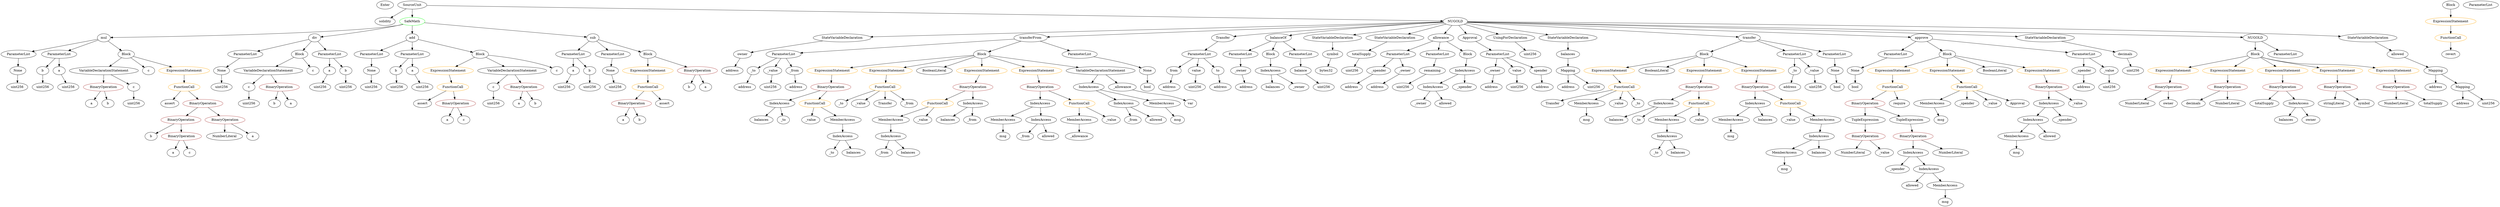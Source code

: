 strict digraph {
	graph [bb="0,0,9242.1,900"];
	node [label="\N"];
	Enter	[height=0.5,
		pos="1424.5,882",
		width=0.83628];
	ElementaryTypeName_bool_2	[color=black,
		height=0.5,
		label=bool,
		pos="6891.5,522",
		width=0.76697];
	IndexAccess_Unnamed_18	[color=black,
		height=0.5,
		label=IndexAccess,
		pos="7607.5,450",
		width=1.6402];
	IndexAccess_Unnamed_19	[color=black,
		height=0.5,
		label=IndexAccess,
		pos="7486.5,378",
		width=1.6402];
	IndexAccess_Unnamed_18 -> IndexAccess_Unnamed_19	[pos="e,7513,394.33 7581,433.64 7564,423.79 7541.6,410.88 7523,400.08"];
	Identifier__spender_2	[color=black,
		height=0.5,
		label=_spender,
		pos="7608.5,378",
		width=1.2521];
	IndexAccess_Unnamed_18 -> Identifier__spender_2	[pos="e,7608.3,396.1 7607.8,431.7 7607.9,424.41 7608,415.73 7608.1,407.54"];
	IndexAccess_Unnamed_10	[color=black,
		height=0.5,
		label=IndexAccess,
		pos="2837.5,450",
		width=1.6402];
	Identifier_balances_6	[color=black,
		height=0.5,
		label=balances,
		pos="2785.5,378",
		width=1.1828];
	IndexAccess_Unnamed_10 -> Identifier_balances_6	[pos="e,2797.7,395.31 2825,432.05 2818.8,423.77 2811.3,413.62 2804.4,404.42"];
	Identifier__to_3	[color=black,
		height=0.5,
		label=_to,
		pos="2873.5,378",
		width=0.75];
	IndexAccess_Unnamed_10 -> Identifier__to_3	[pos="e,2865.2,395.31 2846.3,432.05 2850.4,424.03 2855.4,414.26 2860,405.3"];
	ElementaryTypeName_address_2	[color=black,
		height=0.5,
		label=address,
		pos="5829.5,522",
		width=1.0996];
	ExpressionStatement_Unnamed_5	[color=orange,
		height=0.5,
		label=ExpressionStatement,
		pos="8049.5,594",
		width=2.458];
	BinaryOperation_Unnamed_12	[color=brown,
		height=0.5,
		label=BinaryOperation,
		pos="8014.5,522",
		width=1.9867];
	ExpressionStatement_Unnamed_5 -> BinaryOperation_Unnamed_12	[pos="e,8023.1,540.1 8040.9,575.7 8037.1,568.07 8032.5,558.92 8028.2,550.4"];
	FunctionCall_Unnamed_5	[color=orange,
		height=0.5,
		label=FunctionCall,
		pos="6038.5,522",
		width=1.6125];
	Identifier_Transfer	[color=black,
		height=0.5,
		label=Transfer,
		pos="5715.5,450",
		width=1.1689];
	FunctionCall_Unnamed_5 -> Identifier_Transfer	[pos="e,5747.2,462.34 5995.4,509.55 5987.5,507.59 5979.3,505.66 5971.5,504 5881.1,484.61 5856.2,490.69 5766.5,468 5763.8,467.3 5760.9,\
466.52 5758.1,465.7"];
	MemberAccess_Unnamed_4	[color=black,
		height=0.5,
		label=MemberAccess,
		pos="5844.5,450",
		width=1.9174];
	FunctionCall_Unnamed_5 -> MemberAccess_Unnamed_4	[pos="e,5883.7,465.12 6001.6,507.67 5971.1,496.68 5927.7,480.99 5894.2,468.91"];
	Identifier__value_2	[color=black,
		height=0.5,
		label=_value,
		pos="5966.5,450",
		width=0.96103];
	FunctionCall_Unnamed_5 -> Identifier__value_2	[pos="e,5982,466.04 6021.5,504.41 6012.1,495.31 6000.4,483.9 5990.2,473.96"];
	Identifier__to_2	[color=black,
		height=0.5,
		label=_to,
		pos="6046.5,450",
		width=0.75];
	FunctionCall_Unnamed_5 -> Identifier__to_2	[pos="e,6044.6,468.1 6040.5,503.7 6041.4,496.41 6042.3,487.73 6043.3,479.54"];
	MemberAccess_Unnamed_11	[color=black,
		height=0.5,
		label=MemberAccess,
		pos="7361.5,306",
		width=1.9174];
	Identifier_msg_6	[color=black,
		height=0.5,
		label=msg,
		pos="7361.5,234",
		width=0.75];
	MemberAccess_Unnamed_11 -> Identifier_msg_6	[pos="e,7361.5,252.1 7361.5,287.7 7361.5,280.41 7361.5,271.73 7361.5,263.54"];
	ExpressionStatement_Unnamed_11	[color=orange,
		height=0.5,
		label=ExpressionStatement,
		pos="3106.5,594",
		width=2.458];
	BinaryOperation_Unnamed_17	[color=brown,
		height=0.5,
		label=BinaryOperation,
		pos="3097.5,522",
		width=1.9867];
	ExpressionStatement_Unnamed_11 -> BinaryOperation_Unnamed_17	[pos="e,3099.7,540.1 3104.3,575.7 3103.4,568.32 3102.2,559.52 3101.2,551.25"];
	Identifier_allowed_4	[color=black,
		height=0.5,
		label=allowed,
		pos="7487.5,306",
		width=1.0858];
	IndexAccess_Unnamed_6	[color=black,
		height=0.5,
		label=IndexAccess,
		pos="6150.5,450",
		width=1.6402];
	Identifier_balances_4	[color=black,
		height=0.5,
		label=balances,
		pos="5961.5,378",
		width=1.1828];
	IndexAccess_Unnamed_6 -> Identifier_balances_4	[pos="e,5992.9,390.6 6114.1,435.5 6082.5,423.8 6036.7,406.85 6003.6,394.57"];
	Identifier__to	[color=black,
		height=0.5,
		label=_to,
		pos="6049.5,378",
		width=0.75];
	IndexAccess_Unnamed_6 -> Identifier__to	[pos="e,6067.7,391.56 6127.6,433.12 6112.6,422.69 6092.8,409.01 6077,398.01"];
	NumberLiteral_Unnamed	[color=black,
		height=0.5,
		label=NumberLiteral,
		pos="809.54,306",
		width=1.765];
	ElementaryTypeName_address_6	[color=black,
		height=0.5,
		label=address,
		pos="5542.5,522",
		width=1.0996];
	PragmaDirective_solidity	[color=black,
		height=0.5,
		label=solidity,
		pos="1423.5,810",
		width=1.0442];
	ParameterList_Unnamed_13	[color=black,
		height=0.5,
		label=ParameterList,
		pos="5184.5,666",
		width=1.7095];
	Parameter__spender	[color=black,
		height=0.5,
		label=_spender,
		pos="5109.5,594",
		width=1.2521];
	ParameterList_Unnamed_13 -> Parameter__spender	[pos="e,5126.7,610.99 5166.8,648.41 5157.3,639.57 5145.5,628.53 5135,618.79"];
	Parameter__owner_1	[color=black,
		height=0.5,
		label=_owner,
		pos="5211.5,594",
		width=1.0719];
	ParameterList_Unnamed_13 -> Parameter__owner_1	[pos="e,5204.9,612.1 5191.2,647.7 5194.1,640.15 5197.6,631.12 5200.9,622.68"];
	BinaryOperation_Unnamed_10	[color=brown,
		height=0.5,
		label=BinaryOperation,
		pos="8860.5,522",
		width=1.9867];
	NumberLiteral_Unnamed_1	[color=black,
		height=0.5,
		label=NumberLiteral,
		pos="8860.5,450",
		width=1.765];
	BinaryOperation_Unnamed_10 -> NumberLiteral_Unnamed_1	[pos="e,8860.5,468.1 8860.5,503.7 8860.5,496.41 8860.5,487.73 8860.5,479.54"];
	Identifier_totalSupply	[color=black,
		height=0.5,
		label=totalSupply,
		pos="8995.5,450",
		width=1.4739];
	BinaryOperation_Unnamed_10 -> Identifier_totalSupply	[pos="e,8967.6,465.46 8890.8,505.29 8910.6,495.04 8936.6,481.57 8957.7,470.62"];
	FunctionCall_Unnamed_7	[color=orange,
		height=0.5,
		label=FunctionCall,
		pos="3454.5,450",
		width=1.6125];
	MemberAccess_Unnamed_7	[color=black,
		height=0.5,
		label=MemberAccess,
		pos="3273.5,378",
		width=1.9174];
	FunctionCall_Unnamed_7 -> MemberAccess_Unnamed_7	[pos="e,3311,393.47 3419.2,435.34 3391.3,424.55 3352.1,409.4 3321.4,397.52"];
	Identifier__value_4	[color=black,
		height=0.5,
		label=_value,
		pos="3395.5,378",
		width=0.96103];
	FunctionCall_Unnamed_7 -> Identifier__value_4	[pos="e,3409,394.99 3440.6,432.41 3433.3,423.83 3424.4,413.19 3416.3,403.67"];
	ParameterList_Unnamed_20	[color=black,
		height=0.5,
		label=ParameterList,
		pos="7027.5,666",
		width=1.7095];
	Parameter_None_6	[color=black,
		height=0.5,
		label=None,
		pos="6891.5,594",
		width=0.85014];
	ParameterList_Unnamed_20 -> Parameter_None_6	[pos="e,6913.8,606.47 6998,649.81 6976.2,638.56 6946.4,623.25 6923.9,611.66"];
	Identifier_msg_5	[color=black,
		height=0.5,
		label=msg,
		pos="7228.5,18",
		width=0.75];
	MemberAccess_Unnamed_12	[color=black,
		height=0.5,
		label=MemberAccess,
		pos="7156.5,450",
		width=1.9174];
	Identifier_msg_7	[color=black,
		height=0.5,
		label=msg,
		pos="7199.5,378",
		width=0.75];
	MemberAccess_Unnamed_12 -> Identifier_msg_7	[pos="e,7189.8,394.83 7167,432.05 7172,423.82 7178.2,413.76 7183.8,404.61"];
	ParameterList_Unnamed_4	[color=black,
		height=0.5,
		label=ParameterList,
		pos="2130.5,666",
		width=1.7095];
	Parameter_a_2	[color=black,
		height=0.5,
		label=a,
		pos="2123.5,594",
		width=0.75];
	ParameterList_Unnamed_4 -> Parameter_a_2	[pos="e,2125.3,612.1 2128.8,647.7 2128.1,640.41 2127.2,631.73 2126.4,623.54"];
	Parameter_b_2	[color=black,
		height=0.5,
		label=b,
		pos="2195.5,594",
		width=0.75];
	ParameterList_Unnamed_4 -> Parameter_b_2	[pos="e,2182,609.57 2145.9,648.41 2154.4,639.28 2165.1,627.81 2174.3,617.85"];
	BinaryOperation_Unnamed_6	[color=brown,
		height=0.5,
		label=BinaryOperation,
		pos="2347.5,450",
		width=1.9867];
	Identifier_a_4	[color=black,
		height=0.5,
		label=a,
		pos="2311.5,378",
		width=0.75];
	BinaryOperation_Unnamed_6 -> Identifier_a_4	[pos="e,2319.8,395.14 2338.6,431.7 2334.6,423.75 2329.6,414.16 2325.1,405.34"];
	Identifier_b_3	[color=black,
		height=0.5,
		label=b,
		pos="2383.5,378",
		width=0.75];
	BinaryOperation_Unnamed_6 -> Identifier_b_3	[pos="e,2375.2,395.14 2356.4,431.7 2360.5,423.75 2365.5,414.16 2370,405.34"];
	Block_Unnamed_10	[color=black,
		height=0.5,
		label=Block,
		pos="9068.5,882",
		width=0.90558];
	ExpressionStatement_Unnamed_18	[color=orange,
		height=0.5,
		label=ExpressionStatement,
		pos="9068.5,810",
		width=2.458];
	Block_Unnamed_10 -> ExpressionStatement_Unnamed_18	[pos="e,9068.5,828.1 9068.5,863.7 9068.5,856.41 9068.5,847.73 9068.5,839.54"];
	ElementaryTypeName_uint256_4	[color=black,
		height=0.5,
		label=uint256,
		pos="1181.5,522",
		width=1.0442];
	VariableDeclaration_totalSupply	[color=black,
		height=0.5,
		label=totalSupply,
		pos="5047.5,666",
		width=1.4739];
	ElementaryTypeName_uint256_18	[color=black,
		height=0.5,
		label=uint256,
		pos="5008.5,594",
		width=1.0442];
	VariableDeclaration_totalSupply -> ElementaryTypeName_uint256_18	[pos="e,5017.9,611.79 5038.1,648.05 5033.7,640.14 5028.3,630.54 5023.4,621.69"];
	StateVariableDeclaration_Unnamed_4	[color=black,
		height=0.5,
		label=StateVariableDeclaration,
		pos="3090.5,738",
		width=2.8184];
	VariableDeclaration_owner	[color=black,
		height=0.5,
		label=owner,
		pos="2750.5,666",
		width=0.93331];
	StateVariableDeclaration_Unnamed_4 -> VariableDeclaration_owner	[pos="e,2781.5,673.37 3026.2,723.75 2957.6,709.63 2851,687.68 2792.5,675.64"];
	Identifier__value	[color=black,
		height=0.5,
		label=_value,
		pos="6632.5,378",
		width=0.96103];
	ParameterList_Unnamed_21	[color=black,
		height=0.5,
		label=ParameterList,
		pos="9180.5,882",
		width=1.7095];
	ParameterList_Unnamed_5	[color=black,
		height=0.5,
		label=ParameterList,
		pos="2271.5,666",
		width=1.7095];
	Parameter_None_2	[color=black,
		height=0.5,
		label=None,
		pos="2271.5,594",
		width=0.85014];
	ParameterList_Unnamed_5 -> Parameter_None_2	[pos="e,2271.5,612.1 2271.5,647.7 2271.5,640.41 2271.5,631.73 2271.5,623.54"];
	Identifier_a	[color=black,
		height=0.5,
		label=a,
		pos="306.54,450",
		width=0.75];
	IndexAccess_Unnamed_12	[color=black,
		height=0.5,
		label=IndexAccess,
		pos="3589.5,450",
		width=1.6402];
	Identifier_balances_8	[color=black,
		height=0.5,
		label=balances,
		pos="3490.5,378",
		width=1.1828];
	IndexAccess_Unnamed_12 -> Identifier_balances_8	[pos="e,3511.6,393.86 3567.1,433.12 3553.4,423.45 3535.8,410.99 3520.9,400.46"];
	Identifier__from_1	[color=black,
		height=0.5,
		label=_from,
		pos="3584.5,378",
		width=0.93331];
	IndexAccess_Unnamed_12 -> Identifier__from_1	[pos="e,3585.8,396.1 3588.3,431.7 3587.8,424.41 3587.2,415.73 3586.6,407.54"];
	BinaryOperation_Unnamed_20	[color=brown,
		height=0.5,
		label=BinaryOperation,
		pos="6907.5,450",
		width=1.9867];
	TupleExpression_Unnamed	[color=black,
		height=0.5,
		label=TupleExpression,
		pos="6915.5,378",
		width=2.0422];
	BinaryOperation_Unnamed_20 -> TupleExpression_Unnamed	[pos="e,6913.6,396.1 6909.5,431.7 6910.4,424.41 6911.3,415.73 6912.3,407.54"];
	TupleExpression_Unnamed_1	[color=black,
		height=0.5,
		label=TupleExpression,
		pos="7080.5,378",
		width=2.0422];
	BinaryOperation_Unnamed_20 -> TupleExpression_Unnamed_1	[pos="e,7043.6,393.94 6944.2,434.15 6970.2,423.66 7005.2,409.49 7033.2,398.14"];
	Parameter__owner	[color=black,
		height=0.5,
		label=_owner,
		pos="4585.5,594",
		width=1.0719];
	ElementaryTypeName_address_8	[color=black,
		height=0.5,
		label=address,
		pos="4604.5,522",
		width=1.0996];
	Parameter__owner -> ElementaryTypeName_address_8	[pos="e,4599.9,540.1 4590.2,575.7 4592.3,568.24 4594.7,559.32 4597,550.97"];
	FunctionCall_Unnamed_6	[color=orange,
		height=0.5,
		label=FunctionCall,
		pos="2972.5,450",
		width=1.6125];
	Identifier__value_3	[color=black,
		height=0.5,
		label=_value,
		pos="2963.5,378",
		width=0.96103];
	FunctionCall_Unnamed_6 -> Identifier__value_3	[pos="e,2965.7,396.1 2970.3,431.7 2969.4,424.32 2968.2,415.52 2967.2,407.25"];
	MemberAccess_Unnamed_6	[color=black,
		height=0.5,
		label=MemberAccess,
		pos="3085.5,378",
		width=1.9174];
	FunctionCall_Unnamed_6 -> MemberAccess_Unnamed_6	[pos="e,3059.8,394.98 2997.6,433.46 3013.1,423.9 3033.1,411.5 3050.1,400.94"];
	ExpressionStatement_Unnamed_10	[color=orange,
		height=0.5,
		label=ExpressionStatement,
		pos="5979.5,594",
		width=2.458];
	ExpressionStatement_Unnamed_10 -> FunctionCall_Unnamed_5	[pos="e,6024.4,539.79 5993.8,576.05 6000.8,567.8 6009.3,557.7 6017,548.54"];
	VariableDeclaration_symbol	[color=black,
		height=0.5,
		label=symbol,
		pos="4933.5,666",
		width=1.0581];
	ElementaryTypeName_bytes32	[color=black,
		height=0.5,
		label=bytes32,
		pos="4913.5,594",
		width=1.0996];
	VariableDeclaration_symbol -> ElementaryTypeName_bytes32	[pos="e,4918.4,612.1 4928.6,647.7 4926.5,640.24 4923.9,631.32 4921.5,622.97"];
	ElementaryTypeName_uint256_5	[color=black,
		height=0.5,
		label=uint256,
		pos="1274.5,522",
		width=1.0442];
	Identifier_assert	[color=black,
		height=0.5,
		label=assert,
		pos="608.54,450",
		width=0.89172];
	ElementaryTypeName_address_10	[color=black,
		height=0.5,
		label=address,
		pos="5010.5,522",
		width=1.0996];
	Parameter__spender -> ElementaryTypeName_address_10	[pos="e,5031.3,537.68 5088.1,577.81 5074.1,567.95 5055.8,554.97 5040.4,544.12"];
	Identifier_assert_2	[color=black,
		height=0.5,
		label=assert,
		pos="1560.5,450",
		width=0.89172];
	Identifier_a_6	[color=black,
		height=0.5,
		label=a,
		pos="1943.5,450",
		width=0.75];
	Identifier__to_5	[color=black,
		height=0.5,
		label=_to,
		pos="3075.5,450",
		width=0.75];
	Block_Unnamed_7	[color=black,
		height=0.5,
		label=Block,
		pos="6321.5,666",
		width=0.90558];
	Block_Unnamed_7 -> ExpressionStatement_Unnamed_10	[pos="e,6040.3,607.44 6291.2,658.79 6237.8,647.86 6125.6,624.9 6051.5,609.72"];
	BooleanLiteral_Unnamed	[color=black,
		height=0.5,
		label=BooleanLiteral,
		pos="6150.5,594",
		width=1.7788];
	Block_Unnamed_7 -> BooleanLiteral_Unnamed	[pos="e,6185.8,609.45 6295.9,654.52 6269.7,643.76 6228.2,626.79 6196.3,613.72"];
	ExpressionStatement_Unnamed_9	[color=orange,
		height=0.5,
		label=ExpressionStatement,
		pos="6321.5,594",
		width=2.458];
	Block_Unnamed_7 -> ExpressionStatement_Unnamed_9	[pos="e,6321.5,612.1 6321.5,647.7 6321.5,640.41 6321.5,631.73 6321.5,623.54"];
	ExpressionStatement_Unnamed_8	[color=orange,
		height=0.5,
		label=ExpressionStatement,
		pos="6516.5,594",
		width=2.458];
	Block_Unnamed_7 -> ExpressionStatement_Unnamed_8	[pos="e,6474.1,610.24 6348.2,655.41 6377.8,644.81 6426.1,627.47 6463.4,614.08"];
	Identifier_msg_4	[color=black,
		height=0.5,
		label=msg,
		pos="3705.5,306",
		width=0.75];
	FunctionDefinition_transferFrom	[color=black,
		height=0.5,
		label=transferFrom,
		pos="3937.5,738",
		width=1.6402];
	ParameterList_Unnamed_17	[color=black,
		height=0.5,
		label=ParameterList,
		pos="2932.5,666",
		width=1.7095];
	FunctionDefinition_transferFrom -> ParameterList_Unnamed_17	[pos="e,2991.9,671.13 3880.3,733.01 3707.6,720.99 3192.6,685.12 3003.4,671.93"];
	Block_Unnamed_8	[color=black,
		height=0.5,
		label=Block,
		pos="3643.5,666",
		width=0.90558];
	FunctionDefinition_transferFrom -> Block_Unnamed_8	[pos="e,3673.1,674.05 3891.9,726.14 3835,712.59 3738.6,689.62 3684.1,676.66"];
	ParameterList_Unnamed_18	[color=black,
		height=0.5,
		label=ParameterList,
		pos="4085.5,666",
		width=1.7095];
	FunctionDefinition_transferFrom -> ParameterList_Unnamed_18	[pos="e,4054,681.9 3968.6,722.33 3990.4,711.99 4019.9,698.03 4043.8,686.72"];
	BinaryOperation_Unnamed_18	[color=brown,
		height=0.5,
		label=BinaryOperation,
		pos="3589.5,522",
		width=1.9867];
	BinaryOperation_Unnamed_18 -> FunctionCall_Unnamed_7	[pos="e,3483.4,465.94 3559.2,505.29 3539.8,495.22 3514.4,482.05 3493.5,471.21"];
	BinaryOperation_Unnamed_18 -> IndexAccess_Unnamed_12	[pos="e,3589.5,468.1 3589.5,503.7 3589.5,496.41 3589.5,487.73 3589.5,479.54"];
	BinaryOperation_Unnamed_14	[color=brown,
		height=0.5,
		label=BinaryOperation,
		pos="8234.5,522",
		width=1.9867];
	Identifier_decimals	[color=black,
		height=0.5,
		label=decimals,
		pos="8109.5,450",
		width=1.1967];
	BinaryOperation_Unnamed_14 -> Identifier_decimals	[pos="e,8134.4,464.93 8206.2,505.12 8187.9,494.86 8163.9,481.44 8144.4,470.53"];
	NumberLiteral_Unnamed_3	[color=black,
		height=0.5,
		label=NumberLiteral,
		pos="8234.5,450",
		width=1.765];
	BinaryOperation_Unnamed_14 -> NumberLiteral_Unnamed_3	[pos="e,8234.5,468.1 8234.5,503.7 8234.5,496.41 8234.5,487.73 8234.5,479.54"];
	FunctionCall_Unnamed_11	[color=orange,
		height=0.5,
		label=FunctionCall,
		pos="7288.5,522",
		width=1.6125];
	FunctionCall_Unnamed_11 -> MemberAccess_Unnamed_12	[pos="e,7186.2,466.72 7260.2,505.98 7241.6,496.09 7216.9,482.98 7196.2,472.05"];
	Identifier__spender_3	[color=black,
		height=0.5,
		label=_spender,
		pos="7288.5,450",
		width=1.2521];
	FunctionCall_Unnamed_11 -> Identifier__spender_3	[pos="e,7288.5,468.1 7288.5,503.7 7288.5,496.41 7288.5,487.73 7288.5,479.54"];
	Identifier__value_9	[color=black,
		height=0.5,
		label=_value,
		pos="7386.5,450",
		width=0.96103];
	FunctionCall_Unnamed_11 -> Identifier__value_9	[pos="e,7366.7,465.16 7310.8,505.12 7324.6,495.26 7342.5,482.47 7357.4,471.81"];
	Identifier_Approval	[color=black,
		height=0.5,
		label=Approval,
		pos="7484.5,450",
		width=1.266];
	FunctionCall_Unnamed_11 -> Identifier_Approval	[pos="e,7451.4,462.83 7325.4,507.83 7358.1,496.15 7406,479.06 7440.7,466.67"];
	ElementaryTypeName_uint256_21	[color=black,
		height=0.5,
		label=uint256,
		pos="5637.5,522",
		width=1.0442];
	NumberLiteral_Unnamed_4	[color=black,
		height=0.5,
		label=NumberLiteral,
		pos="6876.5,234",
		width=1.765];
	BinaryOperation_Unnamed_19	[color=brown,
		height=0.5,
		label=BinaryOperation,
		pos="3847.5,522",
		width=1.9867];
	IndexAccess_Unnamed_14	[color=black,
		height=0.5,
		label=IndexAccess,
		pos="3847.5,450",
		width=1.6402];
	BinaryOperation_Unnamed_19 -> IndexAccess_Unnamed_14	[pos="e,3847.5,468.1 3847.5,503.7 3847.5,496.41 3847.5,487.73 3847.5,479.54"];
	FunctionCall_Unnamed_8	[color=orange,
		height=0.5,
		label=FunctionCall,
		pos="3997.5,450",
		width=1.6125];
	BinaryOperation_Unnamed_19 -> FunctionCall_Unnamed_8	[pos="e,3966.2,465.61 3880.5,505.64 3902.7,495.26 3932.2,481.48 3956.1,470.35"];
	MemberAccess_Unnamed_9	[color=black,
		height=0.5,
		label=MemberAccess,
		pos="3997.5,378",
		width=1.9174];
	Identifier__allowance	[color=black,
		height=0.5,
		label=_allowance,
		pos="3997.5,306",
		width=1.4462];
	MemberAccess_Unnamed_9 -> Identifier__allowance	[pos="e,3997.5,324.1 3997.5,359.7 3997.5,352.41 3997.5,343.73 3997.5,335.54"];
	ParameterList_Unnamed_11	[color=black,
		height=0.5,
		label=ParameterList,
		pos="4587.5,666",
		width=1.7095];
	ParameterList_Unnamed_11 -> Parameter__owner	[pos="e,4586,612.1 4587,647.7 4586.8,640.41 4586.6,631.73 4586.4,623.54"];
	ParameterList_Unnamed_7	[color=black,
		height=0.5,
		label=ParameterList,
		pos="1378.5,666",
		width=1.7095];
	Parameter_None_3	[color=black,
		height=0.5,
		label=None,
		pos="1372.5,594",
		width=0.85014];
	ParameterList_Unnamed_7 -> Parameter_None_3	[pos="e,1374,612.1 1377.1,647.7 1376.4,640.41 1375.7,631.73 1375,623.54"];
	Parameter__to_1	[color=black,
		height=0.5,
		label=_to,
		pos="2800.5,594",
		width=0.75];
	ElementaryTypeName_address_13	[color=black,
		height=0.5,
		label=address,
		pos="2778.5,522",
		width=1.0996];
	Parameter__to_1 -> ElementaryTypeName_address_13	[pos="e,2784,540.28 2795.2,576.05 2792.9,568.6 2790.1,559.64 2787.4,551.22"];
	ElementaryTypeName_uint256_12	[color=black,
		height=0.5,
		label=uint256,
		pos="1460.5,522",
		width=1.0442];
	ElementaryTypeName_uint256_22	[color=black,
		height=0.5,
		label=uint256,
		pos="4897.5,522",
		width=1.0442];
	Parameter__value_1	[color=black,
		height=0.5,
		label=_value,
		pos="2880.5,594",
		width=0.96103];
	ElementaryTypeName_uint256_25	[color=black,
		height=0.5,
		label=uint256,
		pos="2873.5,522",
		width=1.0442];
	Parameter__value_1 -> ElementaryTypeName_uint256_25	[pos="e,2875.3,540.1 2878.8,575.7 2878.1,568.41 2877.2,559.73 2876.4,551.54"];
	ParameterList_Unnamed_3	[color=black,
		height=0.5,
		label=ParameterList,
		pos="905.54,666",
		width=1.7095];
	Parameter_None_1	[color=black,
		height=0.5,
		label=None,
		pos="803.54,594",
		width=0.85014];
	ParameterList_Unnamed_3 -> Parameter_None_1	[pos="e,823.07,608.4 882.14,648.94 867.33,638.78 848.09,625.57 832.34,614.77"];
	ElementaryTypeName_uint256_11	[color=black,
		height=0.5,
		label=uint256,
		pos="1553.5,522",
		width=1.0442];
	BinaryOperation_Unnamed_21	[color=brown,
		height=0.5,
		label=BinaryOperation,
		pos="6915.5,306",
		width=1.9867];
	BinaryOperation_Unnamed_21 -> NumberLiteral_Unnamed_4	[pos="e,6886.1,252.1 6905.9,287.7 6901.6,279.98 6896.4,270.71 6891.6,262.11"];
	Identifier__value_7	[color=black,
		height=0.5,
		label=_value,
		pos="6992.5,234",
		width=0.96103];
	BinaryOperation_Unnamed_21 -> Identifier__value_7	[pos="e,6976,250.04 6933.8,288.41 6943.9,279.22 6956.6,267.67 6967.6,257.66"];
	IndexAccess_Unnamed_4	[color=black,
		height=0.5,
		label=IndexAccess,
		pos="6501.5,450",
		width=1.6402];
	MemberAccess_Unnamed	[color=black,
		height=0.5,
		label=MemberAccess,
		pos="6407.5,378",
		width=1.9174];
	IndexAccess_Unnamed_4 -> MemberAccess_Unnamed	[pos="e,6429.4,395.31 6480.2,433.12 6467.9,423.94 6452.2,412.23 6438.5,402.06"];
	Identifier_balances_2	[color=black,
		height=0.5,
		label=balances,
		pos="6537.5,378",
		width=1.1828];
	IndexAccess_Unnamed_4 -> Identifier_balances_2	[pos="e,6528.9,395.79 6510.3,432.05 6514.3,424.23 6519.2,414.75 6523.7,405.98"];
	ParameterList_Unnamed_14	[color=black,
		height=0.5,
		label=ParameterList,
		pos="5325.5,666",
		width=1.7095];
	Parameter_remaining	[color=black,
		height=0.5,
		label=remaining,
		pos="5314.5,594",
		width=1.2798];
	ParameterList_Unnamed_14 -> Parameter_remaining	[pos="e,5317.2,612.1 5322.8,647.7 5321.7,640.32 5320.3,631.52 5319,623.25"];
	Parameter__spender_1	[color=black,
		height=0.5,
		label=_spender,
		pos="7717.5,594",
		width=1.2521];
	ElementaryTypeName_address_14	[color=black,
		height=0.5,
		label=address,
		pos="7718.5,522",
		width=1.0996];
	Parameter__spender_1 -> ElementaryTypeName_address_14	[pos="e,7718.3,540.1 7717.8,575.7 7717.9,568.41 7718,559.73 7718.1,551.54"];
	Block_Unnamed_9	[color=black,
		height=0.5,
		label=Block,
		pos="7223.5,666",
		width=0.90558];
	ExpressionStatement_Unnamed_15	[color=orange,
		height=0.5,
		label=ExpressionStatement,
		pos="7028.5,594",
		width=2.458];
	Block_Unnamed_9 -> ExpressionStatement_Unnamed_15	[pos="e,7071,610.24 7196.8,655.41 7167.3,644.81 7119,627.47 7081.7,614.08"];
	ExpressionStatement_Unnamed_17	[color=orange,
		height=0.5,
		label=ExpressionStatement,
		pos="7223.5,594",
		width=2.458];
	Block_Unnamed_9 -> ExpressionStatement_Unnamed_17	[pos="e,7223.5,612.1 7223.5,647.7 7223.5,640.41 7223.5,631.73 7223.5,623.54"];
	BooleanLiteral_Unnamed_2	[color=black,
		height=0.5,
		label=BooleanLiteral,
		pos="7394.5,594",
		width=1.7788];
	Block_Unnamed_9 -> BooleanLiteral_Unnamed_2	[pos="e,7359.3,609.45 7249.1,654.52 7275.4,643.76 7316.9,626.79 7348.8,613.72"];
	ExpressionStatement_Unnamed_16	[color=orange,
		height=0.5,
		label=ExpressionStatement,
		pos="7565.5,594",
		width=2.458];
	Block_Unnamed_9 -> ExpressionStatement_Unnamed_16	[pos="e,7504.7,607.44 7253.9,658.79 7307.3,647.86 7419.5,624.9 7493.6,609.72"];
	FunctionCall_Unnamed_9	[color=orange,
		height=0.5,
		label=FunctionCall,
		pos="3250.5,522",
		width=1.6125];
	FunctionCall_Unnamed_9 -> Identifier__to_5	[pos="e,3096.7,461.34 3213.7,507.81 3185.5,497.52 3145.8,482.58 3111.5,468 3110,467.36 3108.5,466.69 3106.9,466"];
	Identifier__value_6	[color=black,
		height=0.5,
		label=_value,
		pos="3155.5,450",
		width=0.96103];
	FunctionCall_Unnamed_9 -> Identifier__value_6	[pos="e,3174.8,465.16 3229,505.12 3215.6,495.26 3198.3,482.47 3183.8,471.81"];
	Identifier_Transfer_1	[color=black,
		height=0.5,
		label=Transfer,
		pos="3250.5,450",
		width=1.1689];
	FunctionCall_Unnamed_9 -> Identifier_Transfer_1	[pos="e,3250.5,468.1 3250.5,503.7 3250.5,496.41 3250.5,487.73 3250.5,479.54"];
	Identifier__from_4	[color=black,
		height=0.5,
		label=_from,
		pos="3344.5,450",
		width=0.93331];
	FunctionCall_Unnamed_9 -> Identifier__from_4	[pos="e,3325.5,465.16 3271.9,505.12 3285.1,495.26 3302.3,482.47 3316.6,471.81"];
	VariableDeclarationStatement_Unnamed_1	[color=black,
		height=0.5,
		label=VariableDeclarationStatement,
		pos="971.54,594",
		width=3.3174];
	VariableDeclaration_c_1	[color=black,
		height=0.5,
		label=c,
		pos="914.54,522",
		width=0.75];
	VariableDeclarationStatement_Unnamed_1 -> VariableDeclaration_c_1	[pos="e,926.92,538.2 957.45,575.7 950.43,567.07 941.82,556.5 934.17,547.1"];
	BinaryOperation_Unnamed_5	[color=brown,
		height=0.5,
		label=BinaryOperation,
		pos="1031.5,522",
		width=1.9867];
	VariableDeclarationStatement_Unnamed_1 -> BinaryOperation_Unnamed_5	[pos="e,1016.9,540.1 986.37,575.7 993.35,567.56 1001.8,557.69 1009.5,548.7"];
	ElementaryTypeName_uint256_10	[color=black,
		height=0.5,
		label=uint256,
		pos="2288.5,522",
		width=1.0442];
	Parameter_None_2 -> ElementaryTypeName_uint256_10	[pos="e,2284.4,540.1 2275.7,575.7 2277.5,568.32 2279.7,559.52 2281.7,551.25"];
	BinaryOperation_Unnamed_23	[color=brown,
		height=0.5,
		label=BinaryOperation,
		pos="7589.5,522",
		width=1.9867];
	BinaryOperation_Unnamed_23 -> IndexAccess_Unnamed_18	[pos="e,7603.1,468.1 7594,503.7 7595.9,496.32 7598.2,487.52 7600.3,479.25"];
	Identifier__value_8	[color=black,
		height=0.5,
		label=_value,
		pos="7719.5,450",
		width=0.96103];
	BinaryOperation_Unnamed_23 -> Identifier__value_8	[pos="e,7696.1,463.62 7618.7,505.29 7638.7,494.53 7665.2,480.24 7686.1,469.02"];
	stringLiteral_Unnamed	[color=black,
		height=0.5,
		label=stringLiteral,
		pos="8630.5,450",
		width=1.5016];
	BinaryOperation_Unnamed_16	[color=brown,
		height=0.5,
		label=BinaryOperation,
		pos="6285.5,522",
		width=1.9867];
	ExpressionStatement_Unnamed_9 -> BinaryOperation_Unnamed_16	[pos="e,6294.3,540.1 6312.6,575.7 6308.7,567.98 6303.9,558.71 6299.5,550.11"];
	Parameter_b	[color=black,
		height=0.5,
		label=b,
		pos="133.54,594",
		width=0.75];
	ElementaryTypeName_uint256_1	[color=black,
		height=0.5,
		label=uint256,
		pos="133.54,522",
		width=1.0442];
	Parameter_b -> ElementaryTypeName_uint256_1	[pos="e,133.54,540.1 133.54,575.7 133.54,568.41 133.54,559.73 133.54,551.54"];
	Parameter__value_2	[color=black,
		height=0.5,
		label=_value,
		pos="7815.5,594",
		width=0.96103];
	ElementaryTypeName_uint256_26	[color=black,
		height=0.5,
		label=uint256,
		pos="7815.5,522",
		width=1.0442];
	Parameter__value_2 -> ElementaryTypeName_uint256_26	[pos="e,7815.5,540.1 7815.5,575.7 7815.5,568.41 7815.5,559.73 7815.5,551.54"];
	BinaryOperation_Unnamed	[color=brown,
		height=0.5,
		label=BinaryOperation,
		pos="361.54,522",
		width=1.9867];
	BinaryOperation_Unnamed -> Identifier_a	[pos="e,318.61,466.36 348.23,504.05 341.46,495.44 333.11,484.81 325.66,475.33"];
	Identifier_b	[color=black,
		height=0.5,
		label=b,
		pos="378.54,450",
		width=0.75];
	BinaryOperation_Unnamed -> Identifier_b	[pos="e,374.39,468.1 365.75,503.7 367.54,496.32 369.67,487.52 371.68,479.25"];
	Identifier_require	[color=black,
		height=0.5,
		label=require,
		pos="7033.5,450",
		width=1.0026];
	IndexAccess_Unnamed_3	[color=black,
		height=0.5,
		label=IndexAccess,
		pos="5317.5,522",
		width=1.6402];
	Identifier__owner_1	[color=black,
		height=0.5,
		label=_owner,
		pos="5269.5,450",
		width=1.0719];
	IndexAccess_Unnamed_3 -> Identifier__owner_1	[pos="e,5280.7,467.31 5305.9,504.05 5300.3,495.85 5293.4,485.83 5287.2,476.71"];
	Identifier_allowed	[color=black,
		height=0.5,
		label=allowed,
		pos="5365.5,450",
		width=1.0858];
	IndexAccess_Unnamed_3 -> Identifier_allowed	[pos="e,5354.4,467.31 5329.2,504.05 5334.8,495.85 5341.7,485.83 5347.9,476.71"];
	ElementaryTypeName_uint256_2	[color=black,
		height=0.5,
		label=uint256,
		pos="40.543,522",
		width=1.0442];
	IndexAccess_Unnamed_13	[color=black,
		height=0.5,
		label=IndexAccess,
		pos="3273.5,306",
		width=1.6402];
	Identifier__from_2	[color=black,
		height=0.5,
		label=_from,
		pos="3200.5,234",
		width=0.93331];
	IndexAccess_Unnamed_13 -> Identifier__from_2	[pos="e,3216.2,250.04 3256.2,288.41 3246.8,279.31 3234.9,267.9 3224.5,257.96"];
	Identifier_balances_9	[color=black,
		height=0.5,
		label=balances,
		pos="3294.5,234",
		width=1.1828];
	IndexAccess_Unnamed_13 -> Identifier_balances_9	[pos="e,3289.4,252.1 3278.7,287.7 3281,280.24 3283.6,271.32 3286.2,262.97"];
	ElementaryTypeName_address_9	[color=black,
		height=0.5,
		label=address,
		pos="5107.5,522",
		width=1.0996];
	EventDefinition_Transfer	[color=black,
		height=0.5,
		label=Transfer,
		pos="4519.5,738",
		width=1.1689];
	ParameterList_Unnamed_8	[color=black,
		height=0.5,
		label=ParameterList,
		pos="4430.5,666",
		width=1.7095];
	EventDefinition_Transfer -> ParameterList_Unnamed_8	[pos="e,4451.4,683.38 4500.2,721.81 4488.5,712.6 4473.3,700.65 4460.1,690.27"];
	MemberAccess_Unnamed_2	[color=black,
		height=0.5,
		label=MemberAccess,
		pos="6622.5,234",
		width=1.9174];
	Identifier_msg_1	[color=black,
		height=0.5,
		label=msg,
		pos="6622.5,162",
		width=0.75];
	MemberAccess_Unnamed_2 -> Identifier_msg_1	[pos="e,6622.5,180.1 6622.5,215.7 6622.5,208.41 6622.5,199.73 6622.5,191.54"];
	ElementaryTypeName_uint256_6	[color=black,
		height=0.5,
		label=uint256,
		pos="803.54,522",
		width=1.0442];
	Parameter_None_1 -> ElementaryTypeName_uint256_6	[pos="e,803.54,540.1 803.54,575.7 803.54,568.41 803.54,559.73 803.54,551.54"];
	Parameter_None_4	[color=black,
		height=0.5,
		label=None,
		pos="6812.5,594",
		width=0.85014];
	ElementaryTypeName_bool	[color=black,
		height=0.5,
		label=bool,
		pos="6815.5,522",
		width=0.76697];
	Parameter_None_4 -> ElementaryTypeName_bool	[pos="e,6814.8,540.1 6813.3,575.7 6813.6,568.41 6814,559.73 6814.3,551.54"];
	Identifier_msg_3	[color=black,
		height=0.5,
		label=msg,
		pos="4380.5,378",
		width=0.75];
	ElementaryTypeName_address_3	[color=black,
		height=0.5,
		label=address,
		pos="2715.5,594",
		width=1.0996];
	VariableDeclaration_owner -> ElementaryTypeName_address_3	[pos="e,2724,611.96 2742.2,648.41 2738.3,640.59 2733.6,631.06 2729.2,622.23"];
	Identifier_revert	[color=black,
		height=0.5,
		label=revert,
		pos="9068.5,666",
		width=0.87786];
	ParameterList_Unnamed_1	[color=black,
		height=0.5,
		label=ParameterList,
		pos="61.543,666",
		width=1.7095];
	Parameter_None	[color=black,
		height=0.5,
		label=None,
		pos="49.543,594",
		width=0.85014];
	ParameterList_Unnamed_1 -> Parameter_None	[pos="e,52.475,612.1 58.577,647.7 57.312,640.32 55.804,631.52 54.386,623.25"];
	ExpressionStatement_Unnamed_1	[color=orange,
		height=0.5,
		label=ExpressionStatement,
		pos="2408.5,594",
		width=2.458];
	FunctionCall_Unnamed_1	[color=orange,
		height=0.5,
		label=FunctionCall,
		pos="2408.5,522",
		width=1.6125];
	ExpressionStatement_Unnamed_1 -> FunctionCall_Unnamed_1	[pos="e,2408.5,540.1 2408.5,575.7 2408.5,568.41 2408.5,559.73 2408.5,551.54"];
	FunctionCall_Unnamed	[color=orange,
		height=0.5,
		label=FunctionCall,
		pos="666.54,522",
		width=1.6125];
	FunctionCall_Unnamed -> Identifier_assert	[pos="e,621.66,466.83 652.5,504.05 645.39,495.47 636.62,484.89 628.79,475.44"];
	BinaryOperation_Unnamed_1	[color=brown,
		height=0.5,
		label=BinaryOperation,
		pos="730.54,450",
		width=1.9867];
	FunctionCall_Unnamed -> BinaryOperation_Unnamed_1	[pos="e,715.04,467.96 681.71,504.41 689.41,495.99 698.92,485.58 707.5,476.2"];
	Parameter_a_1	[color=black,
		height=0.5,
		label=a,
		pos="1207.5,594",
		width=0.75];
	Parameter_a_1 -> ElementaryTypeName_uint256_4	[pos="e,1187.8,539.79 1201.2,576.05 1198.4,568.4 1195,559.16 1191.8,550.56"];
	FunctionCall_Unnamed_3	[color=orange,
		height=0.5,
		label=FunctionCall,
		pos="6636.5,450",
		width=1.6125];
	FunctionCall_Unnamed_3 -> Identifier__value	[pos="e,6633.5,396.1 6635.6,431.7 6635.1,424.41 6634.6,415.73 6634.2,407.54"];
	MemberAccess_Unnamed_1	[color=black,
		height=0.5,
		label=MemberAccess,
		pos="6754.5,378",
		width=1.9174];
	FunctionCall_Unnamed_3 -> MemberAccess_Unnamed_1	[pos="e,6727.6,394.98 6662.7,433.46 6679,423.81 6700.2,411.27 6718.1,400.65"];
	Identifier_symbol	[color=black,
		height=0.5,
		label=symbol,
		pos="8740.5,450",
		width=1.0581];
	Parameter_a	[color=black,
		height=0.5,
		label=a,
		pos="205.54,594",
		width=0.75];
	ElementaryTypeName_uint256	[color=black,
		height=0.5,
		label=uint256,
		pos="226.54,522",
		width=1.0442];
	Parameter_a -> ElementaryTypeName_uint256	[pos="e,221.36,540.28 210.63,576.05 212.86,568.6 215.55,559.64 218.08,551.22"];
	NumberLiteral_Unnamed_2	[color=black,
		height=0.5,
		label=NumberLiteral,
		pos="7899.5,450",
		width=1.765];
	BinaryOperation_Unnamed_12 -> NumberLiteral_Unnamed_2	[pos="e,7925.4,466.74 7988.2,504.94 7972.4,495.36 7952.2,483.06 7935.1,472.63"];
	Identifier_owner	[color=black,
		height=0.5,
		label=owner,
		pos="8014.5,450",
		width=0.93331];
	BinaryOperation_Unnamed_12 -> Identifier_owner	[pos="e,8014.5,468.1 8014.5,503.7 8014.5,496.41 8014.5,487.73 8014.5,479.54"];
	ExpressionStatement_Unnamed_14	[color=orange,
		height=0.5,
		label=ExpressionStatement,
		pos="3301.5,594",
		width=2.458];
	ExpressionStatement_Unnamed_14 -> FunctionCall_Unnamed_9	[pos="e,3262.7,539.62 3288.9,575.7 3283,567.61 3275.9,557.81 3269.4,548.87"];
	FunctionDefinition_mul	[color=black,
		height=0.5,
		label=mul,
		pos="369.54,738",
		width=0.75];
	FunctionDefinition_mul -> ParameterList_Unnamed_1	[pos="e,108.65,678.02 344.14,731.33 301.03,721.7 210.78,701.47 134.54,684 129.7,682.89 124.68,681.73 119.65,680.57"];
	ParameterList_Unnamed	[color=black,
		height=0.5,
		label=ParameterList,
		pos="205.54,666",
		width=1.7095];
	FunctionDefinition_mul -> ParameterList_Unnamed	[pos="e,239.4,681.45 347.08,727.41 322.1,716.75 281.11,699.26 249.66,685.83"];
	Block_Unnamed	[color=black,
		height=0.5,
		label=Block,
		pos="451.54,666",
		width=0.90558];
	FunctionDefinition_mul -> Block_Unnamed	[pos="e,434.24,681.77 385.74,723.17 397.12,713.46 412.58,700.26 425.65,689.1"];
	FunctionDefinition_div	[color=black,
		height=0.5,
		label=div,
		pos="1163.5,738",
		width=0.75];
	FunctionDefinition_div -> ParameterList_Unnamed_3	[pos="e,949.44,678.91 1138.8,730.29 1098,719.21 1015.5,696.84 960.42,681.89"];
	Block_Unnamed_1	[color=black,
		height=0.5,
		label=Block,
		pos="1107.5,666",
		width=0.90558];
	FunctionDefinition_div -> Block_Unnamed_1	[pos="e,1120.1,682.64 1151.4,721.81 1144.3,712.94 1135.2,701.55 1127.1,691.45"];
	ParameterList_Unnamed_2	[color=black,
		height=0.5,
		label=ParameterList,
		pos="1219.5,666",
		width=1.7095];
	FunctionDefinition_div -> ParameterList_Unnamed_2	[pos="e,1206.2,683.63 1175.7,721.81 1182.5,713.28 1191.2,702.4 1199.1,692.6"];
	ExpressionStatement_Unnamed_2	[color=orange,
		height=0.5,
		label=ExpressionStatement,
		pos="1661.5,594",
		width=2.458];
	FunctionCall_Unnamed_2	[color=orange,
		height=0.5,
		label=FunctionCall,
		pos="1667.5,522",
		width=1.6125];
	ExpressionStatement_Unnamed_2 -> FunctionCall_Unnamed_2	[pos="e,1666.1,540.1 1663,575.7 1663.7,568.41 1664.4,559.73 1665.1,551.54"];
	FunctionCall_Unnamed_10	[color=orange,
		height=0.5,
		label=FunctionCall,
		pos="7028.5,522",
		width=1.6125];
	ExpressionStatement_Unnamed_15 -> FunctionCall_Unnamed_10	[pos="e,7028.5,540.1 7028.5,575.7 7028.5,568.41 7028.5,559.73 7028.5,551.54"];
	Identifier_b_2	[color=black,
		height=0.5,
		label=b,
		pos="1014.5,450",
		width=0.75];
	MemberAccess_Unnamed_3	[color=black,
		height=0.5,
		label=MemberAccess,
		pos="6163.5,378",
		width=1.9174];
	IndexAccess_Unnamed_7	[color=black,
		height=0.5,
		label=IndexAccess,
		pos="6163.5,306",
		width=1.6402];
	MemberAccess_Unnamed_3 -> IndexAccess_Unnamed_7	[pos="e,6163.5,324.1 6163.5,359.7 6163.5,352.41 6163.5,343.73 6163.5,335.54"];
	Parameter_None_5	[color=black,
		height=0.5,
		label=None,
		pos="4232.5,594",
		width=0.85014];
	ElementaryTypeName_bool_1	[color=black,
		height=0.5,
		label=bool,
		pos="4232.5,522",
		width=0.76697];
	Parameter_None_5 -> ElementaryTypeName_bool_1	[pos="e,4232.5,540.1 4232.5,575.7 4232.5,568.41 4232.5,559.73 4232.5,551.54"];
	Identifier__from	[color=black,
		height=0.5,
		label=_from,
		pos="4205.5,378",
		width=0.93331];
	Parameter_b_1	[color=black,
		height=0.5,
		label=b,
		pos="1279.5,594",
		width=0.75];
	Parameter_b_1 -> ElementaryTypeName_uint256_5	[pos="e,1275.8,540.1 1278.3,575.7 1277.8,568.41 1277.2,559.73 1276.6,551.54"];
	IndexAccess_Unnamed_9	[color=black,
		height=0.5,
		label=IndexAccess,
		pos="4169.5,450",
		width=1.6402];
	IndexAccess_Unnamed_9 -> Identifier__from	[pos="e,4196.9,395.79 4178.3,432.05 4182.3,424.23 4187.2,414.75 4191.7,405.98"];
	Identifier_allowed_1	[color=black,
		height=0.5,
		label=allowed,
		pos="4296.5,378",
		width=1.0858];
	IndexAccess_Unnamed_9 -> Identifier_allowed_1	[pos="e,4272,392.5 4197.1,433.81 4216.2,423.29 4241.8,409.19 4262.2,397.94"];
	Identifier_a_2	[color=black,
		height=0.5,
		label=a,
		pos="616.54,234",
		width=0.75];
	VariableDeclaration_allowed	[color=black,
		height=0.5,
		label=allowed,
		pos="8871.5,666",
		width=1.0858];
	Mapping_Unnamed	[color=black,
		height=0.5,
		label=Mapping,
		pos="8998.5,594",
		width=1.2105];
	VariableDeclaration_allowed -> Mapping_Unnamed	[pos="e,8973.3,608.93 8896,651.5 8915.1,640.99 8941.9,626.24 8963.2,614.45"];
	FunctionDefinition_balanceOf	[color=black,
		height=0.5,
		label=balanceOf,
		pos="4733.5,738",
		width=1.3491];
	FunctionDefinition_balanceOf -> ParameterList_Unnamed_11	[pos="e,4618.6,681.89 4704.7,723.17 4683.1,712.79 4653.1,698.44 4628.9,686.84"];
	Block_Unnamed_5	[color=black,
		height=0.5,
		label=Block,
		pos="4701.5,666",
		width=0.90558];
	FunctionDefinition_balanceOf -> Block_Unnamed_5	[pos="e,4709.2,683.79 4725.8,720.05 4722.2,712.23 4717.9,702.75 4713.9,693.98"];
	ParameterList_Unnamed_12	[color=black,
		height=0.5,
		label=ParameterList,
		pos="4814.5,666",
		width=1.7095];
	FunctionDefinition_balanceOf -> ParameterList_Unnamed_12	[pos="e,4795.4,683.55 4751.9,721.12 4762.3,712.18 4775.4,700.85 4786.9,690.86"];
	ElementaryTypeName_uint256_8	[color=black,
		height=0.5,
		label=uint256,
		pos="2102.5,522",
		width=1.0442];
	Parameter_a_2 -> ElementaryTypeName_uint256_8	[pos="e,2107.7,540.28 2118.5,576.05 2116.2,568.6 2113.5,559.64 2111,551.22"];
	IndexAccess_Unnamed_1	[color=black,
		height=0.5,
		label=IndexAccess,
		pos="4701.5,594",
		width=1.6402];
	Identifier_balances_1	[color=black,
		height=0.5,
		label=balances,
		pos="4704.5,522",
		width=1.1828];
	IndexAccess_Unnamed_1 -> Identifier_balances_1	[pos="e,4703.8,540.1 4702.3,575.7 4702.6,568.41 4703,559.73 4703.3,551.54"];
	Identifier__owner	[color=black,
		height=0.5,
		label=_owner,
		pos="4803.5,522",
		width=1.0719];
	IndexAccess_Unnamed_1 -> Identifier__owner	[pos="e,4782.6,537.39 4724.7,577.12 4739.1,567.23 4757.8,554.4 4773.3,543.72"];
	VariableDeclaration_from	[color=black,
		height=0.5,
		label=from,
		pos="4329.5,594",
		width=0.7947];
	ElementaryTypeName_address_4	[color=black,
		height=0.5,
		label=address,
		pos="4317.5,522",
		width=1.0996];
	VariableDeclaration_from -> ElementaryTypeName_address_4	[pos="e,4320.5,540.1 4326.6,575.7 4325.3,568.32 4323.8,559.52 4322.4,551.25"];
	Identifier_msg_2	[color=black,
		height=0.5,
		label=msg,
		pos="5844.5,378",
		width=0.75];
	MemberAccess_Unnamed_4 -> Identifier_msg_2	[pos="e,5844.5,396.1 5844.5,431.7 5844.5,424.41 5844.5,415.73 5844.5,407.54"];
	ParameterList_Unnamed_17 -> Parameter__to_1	[pos="e,2821.4,606.04 2903.9,649.81 2882.5,638.48 2853.4,623.01 2831.5,611.4"];
	ParameterList_Unnamed_17 -> Parameter__value_1	[pos="e,2892.7,611.31 2920,648.05 2913.8,639.77 2906.3,629.62 2899.4,620.42"];
	Parameter__from	[color=black,
		height=0.5,
		label=_from,
		pos="2966.5,594",
		width=0.93331];
	ParameterList_Unnamed_17 -> Parameter__from	[pos="e,2958.5,611.62 2940.9,647.7 2944.7,639.87 2949.3,630.44 2953.6,621.73"];
	ElementaryTypeName_uint256_7	[color=black,
		height=0.5,
		label=uint256,
		pos="914.54,450",
		width=1.0442];
	VariableDeclaration_c_1 -> ElementaryTypeName_uint256_7	[pos="e,914.54,468.1 914.54,503.7 914.54,496.41 914.54,487.73 914.54,479.54"];
	StateVariableDeclaration_Unnamed_5	[color=black,
		height=0.5,
		label=StateVariableDeclaration,
		pos="4933.5,738",
		width=2.8184];
	StateVariableDeclaration_Unnamed_5 -> VariableDeclaration_symbol	[pos="e,4933.5,684.1 4933.5,719.7 4933.5,712.41 4933.5,703.73 4933.5,695.54"];
	MemberAccess_Unnamed_8	[color=black,
		height=0.5,
		label=MemberAccess,
		pos="3705.5,378",
		width=1.9174];
	IndexAccess_Unnamed_14 -> MemberAccess_Unnamed_8	[pos="e,3736.6,394.31 3817.4,434.15 3796.9,424.04 3769.5,410.51 3746.9,399.39"];
	IndexAccess_Unnamed_15	[color=black,
		height=0.5,
		label=IndexAccess,
		pos="3851.5,378",
		width=1.6402];
	IndexAccess_Unnamed_14 -> IndexAccess_Unnamed_15	[pos="e,3850.6,396.1 3848.5,431.7 3848.9,424.41 3849.4,415.73 3849.9,407.54"];
	Block_Unnamed_2	[color=black,
		height=0.5,
		label=Block,
		pos="2408.5,666",
		width=0.90558];
	Block_Unnamed_2 -> ExpressionStatement_Unnamed_1	[pos="e,2408.5,612.1 2408.5,647.7 2408.5,640.41 2408.5,631.73 2408.5,623.54"];
	BinaryOperation_Unnamed_7	[color=brown,
		height=0.5,
		label=BinaryOperation,
		pos="2586.5,594",
		width=1.9867];
	Block_Unnamed_2 -> BinaryOperation_Unnamed_7	[pos="e,2549.1,609.71 2434.4,654.82 2461.7,644.11 2505.1,627.01 2538.6,613.84"];
	VariableDeclarationStatement_Unnamed_2	[color=black,
		height=0.5,
		label=VariableDeclarationStatement,
		pos="1887.5,594",
		width=3.3174];
	VariableDeclaration_c_2	[color=black,
		height=0.5,
		label=c,
		pos="1843.5,522",
		width=0.75];
	VariableDeclarationStatement_Unnamed_2 -> VariableDeclaration_c_2	[pos="e,1853.7,539.14 1876.7,575.7 1871.6,567.58 1865.4,557.74 1859.7,548.76"];
	BinaryOperation_Unnamed_8	[color=brown,
		height=0.5,
		label=BinaryOperation,
		pos="1960.5,522",
		width=1.9867];
	VariableDeclarationStatement_Unnamed_2 -> BinaryOperation_Unnamed_8	[pos="e,1943,539.79 1905.2,576.05 1914.1,567.54 1925,557.07 1934.8,547.68"];
	Identifier_assert_1	[color=black,
		height=0.5,
		label=assert,
		pos="2469.5,450",
		width=0.89172];
	ContractDefinition_SafeMath	[color=green,
		height=0.5,
		label=SafeMath,
		pos="1525.5,810",
		width=1.2798];
	ContractDefinition_SafeMath -> FunctionDefinition_mul	[pos="e,396.5,739.38 1492.1,797.21 1485.1,795.13 1477.6,793.25 1470.5,792 1259.8,754.97 577.06,742.19 407.79,739.55"];
	ContractDefinition_SafeMath -> FunctionDefinition_div	[pos="e,1190.1,742.4 1491.1,797.61 1484.3,795.58 1477.2,793.61 1470.5,792 1374.6,768.99 1259.5,751.86 1201.3,743.91"];
	FunctionDefinition_add	[color=black,
		height=0.5,
		label=add,
		pos="1525.5,738",
		width=0.75];
	ContractDefinition_SafeMath -> FunctionDefinition_add	[pos="e,1525.5,756.1 1525.5,791.7 1525.5,784.41 1525.5,775.73 1525.5,767.54"];
	FunctionDefinition_sub	[color=black,
		height=0.5,
		label=sub,
		pos="2200.5,738",
		width=0.75];
	ContractDefinition_SafeMath -> FunctionDefinition_sub	[pos="e,2173.9,741.76 1569.8,804.41 1694.5,791.48 2046.6,754.96 2162.8,742.91"];
	MemberAccess_Unnamed_8 -> Identifier_msg_4	[pos="e,3705.5,324.1 3705.5,359.7 3705.5,352.41 3705.5,343.73 3705.5,335.54"];
	FunctionDefinition_add -> ParameterList_Unnamed_7	[pos="e,1409.8,681.9 1503.9,726.67 1481.8,716.18 1447.2,699.68 1419.9,686.69"];
	ParameterList_Unnamed_6	[color=black,
		height=0.5,
		label=ParameterList,
		pos="1525.5,666",
		width=1.7095];
	FunctionDefinition_add -> ParameterList_Unnamed_6	[pos="e,1525.5,684.1 1525.5,719.7 1525.5,712.41 1525.5,703.73 1525.5,695.54"];
	Block_Unnamed_3	[color=black,
		height=0.5,
		label=Block,
		pos="1774.5,666",
		width=0.90558];
	FunctionDefinition_add -> Block_Unnamed_3	[pos="e,1746.1,675.01 1550.3,730.03 1593.6,717.85 1683.4,692.61 1735.3,678.03"];
	BinaryOperation_Unnamed_17 -> IndexAccess_Unnamed_10	[pos="e,2880.6,462.6 3049.9,508.16 3005.2,496.13 2938.4,478.16 2891.7,465.59"];
	BinaryOperation_Unnamed_17 -> FunctionCall_Unnamed_6	[pos="e,2999.9,466.34 3069.2,505.12 3051.6,495.27 3028.8,482.51 3009.8,471.85"];
	ExpressionStatement_Unnamed_17 -> FunctionCall_Unnamed_11	[pos="e,7273,539.79 7239.3,576.05 7247.1,567.63 7256.7,557.28 7265.4,547.97"];
	FunctionCall_Unnamed_12	[color=orange,
		height=0.5,
		label=FunctionCall,
		pos="9068.5,738",
		width=1.6125];
	FunctionCall_Unnamed_12 -> Identifier_revert	[pos="e,9068.5,684.1 9068.5,719.7 9068.5,712.41 9068.5,703.73 9068.5,695.54"];
	VariableDeclaration_value	[color=black,
		height=0.5,
		label=value,
		pos="4414.5,594",
		width=0.82242];
	ElementaryTypeName_uint256_20	[color=black,
		height=0.5,
		label=uint256,
		pos="4412.5,522",
		width=1.0442];
	VariableDeclaration_value -> ElementaryTypeName_uint256_20	[pos="e,4413,540.1 4414,575.7 4413.8,568.41 4413.6,559.73 4413.4,551.54"];
	IndexAccess_Unnamed_11	[color=black,
		height=0.5,
		label=IndexAccess,
		pos="3085.5,306",
		width=1.6402];
	MemberAccess_Unnamed_6 -> IndexAccess_Unnamed_11	[pos="e,3085.5,324.1 3085.5,359.7 3085.5,352.41 3085.5,343.73 3085.5,335.54"];
	FunctionCall_Unnamed_4	[color=orange,
		height=0.5,
		label=FunctionCall,
		pos="6285.5,450",
		width=1.6125];
	FunctionCall_Unnamed_4 -> MemberAccess_Unnamed_3	[pos="e,6191.1,394.81 6258.8,433.64 6241.8,423.93 6219.7,411.23 6201.1,400.52"];
	Identifier__value_1	[color=black,
		height=0.5,
		label=_value,
		pos="6285.5,378",
		width=0.96103];
	FunctionCall_Unnamed_4 -> Identifier__value_1	[pos="e,6285.5,396.1 6285.5,431.7 6285.5,424.41 6285.5,415.73 6285.5,407.54"];
	Identifier__spender_1	[color=black,
		height=0.5,
		label=_spender,
		pos="7043.5,162",
		width=1.2521];
	VariableDeclaration__owner	[color=black,
		height=0.5,
		label=_owner,
		pos="5553.5,594",
		width=1.0719];
	VariableDeclaration__owner -> ElementaryTypeName_address_6	[pos="e,5545.2,540.1 5550.8,575.7 5549.7,568.32 5548.3,559.52 5547,551.25"];
	MemberAccess_Unnamed_7 -> IndexAccess_Unnamed_13	[pos="e,3273.5,324.1 3273.5,359.7 3273.5,352.41 3273.5,343.73 3273.5,335.54"];
	Parameter_balance	[color=black,
		height=0.5,
		label=balance,
		pos="4817.5,594",
		width=1.0719];
	Parameter_balance -> ElementaryTypeName_uint256_22	[pos="e,4879.9,538.4 4834.9,577.81 4845.6,568.43 4859.6,556.21 4871.6,545.69"];
	IndexAccess_Unnamed_16	[color=black,
		height=0.5,
		label=IndexAccess,
		pos="7104.5,234",
		width=1.6402];
	IndexAccess_Unnamed_16 -> Identifier__spender_1	[pos="e,7057.9,179.47 7090.1,216.41 7082.7,207.95 7073.6,197.49 7065.4,188.08"];
	IndexAccess_Unnamed_17	[color=black,
		height=0.5,
		label=IndexAccess,
		pos="7165.5,162",
		width=1.6402];
	IndexAccess_Unnamed_16 -> IndexAccess_Unnamed_17	[pos="e,7151.2,179.47 7119,216.41 7126.4,207.95 7135.5,197.49 7143.7,188.08"];
	BooleanLiteral_Unnamed_1	[color=black,
		height=0.5,
		label=BooleanLiteral,
		pos="3472.5,594",
		width=1.7788];
	Block_Unnamed_8 -> ExpressionStatement_Unnamed_11	[pos="e,3171,606.68 3611.5,661.71 3538.9,654.12 3356.4,634.33 3204.5,612 3197.3,610.94 3189.8,609.77 3182.4,608.55"];
	Block_Unnamed_8 -> ExpressionStatement_Unnamed_14	[pos="e,3362.3,607.44 3613.2,658.79 3559.8,647.86 3447.6,624.9 3373.5,609.72"];
	Block_Unnamed_8 -> BooleanLiteral_Unnamed_1	[pos="e,3507.8,609.45 3617.9,654.52 3591.7,643.76 3550.2,626.79 3518.3,613.72"];
	ExpressionStatement_Unnamed_12	[color=orange,
		height=0.5,
		label=ExpressionStatement,
		pos="3643.5,594",
		width=2.458];
	Block_Unnamed_8 -> ExpressionStatement_Unnamed_12	[pos="e,3643.5,612.1 3643.5,647.7 3643.5,640.41 3643.5,631.73 3643.5,623.54"];
	ExpressionStatement_Unnamed_13	[color=orange,
		height=0.5,
		label=ExpressionStatement,
		pos="3838.5,594",
		width=2.458];
	Block_Unnamed_8 -> ExpressionStatement_Unnamed_13	[pos="e,3796.1,610.24 3670.2,655.41 3699.8,644.81 3748.1,627.47 3785.4,614.08"];
	VariableDeclarationStatement_Unnamed_3	[color=black,
		height=0.5,
		label=VariableDeclarationStatement,
		pos="4064.5,594",
		width=3.3174];
	Block_Unnamed_8 -> VariableDeclarationStatement_Unnamed_3	[pos="e,3986.4,607.99 3674.5,659.85 3737.1,649.45 3880.7,625.56 3975.1,609.87"];
	VariableDeclaration_balances	[color=black,
		height=0.5,
		label=balances,
		pos="5825.5,666",
		width=1.1828];
	Mapping_Unnamed_2	[color=black,
		height=0.5,
		label=Mapping,
		pos="5829.5,594",
		width=1.2105];
	VariableDeclaration_balances -> Mapping_Unnamed_2	[pos="e,5828.6,612.1 5826.5,647.7 5826.9,640.41 5827.4,631.73 5827.9,623.54"];
	Identifier_totalSupply_1	[color=black,
		height=0.5,
		label=totalSupply,
		pos="8369.5,450",
		width=1.4739];
	ElementaryTypeName_uint256_15	[color=black,
		height=0.5,
		label=uint256,
		pos="5670.5,666",
		width=1.0442];
	ElementaryTypeName_address_7	[color=black,
		height=0.5,
		label=address,
		pos="5732.5,522",
		width=1.0996];
	StateVariableDeclaration_Unnamed_2	[color=black,
		height=0.5,
		label=StateVariableDeclaration,
		pos="5157.5,738",
		width=2.8184];
	StateVariableDeclaration_Unnamed_2 -> VariableDeclaration_totalSupply	[pos="e,5071.8,682.43 5131.2,720.23 5116.2,710.72 5097.4,698.71 5081.3,688.51"];
	ElementaryTypeName_address	[color=black,
		height=0.5,
		label=address,
		pos="8998.5,522",
		width=1.0996];
	Identifier__to_1	[color=black,
		height=0.5,
		label=_to,
		pos="6119.5,234",
		width=0.75];
	IndexAccess_Unnamed_7 -> Identifier__to_1	[pos="e,6129.5,250.83 6152.9,288.05 6147.7,279.73 6141.3,269.54 6135.5,260.32"];
	Identifier_balances_5	[color=black,
		height=0.5,
		label=balances,
		pos="6207.5,234",
		width=1.1828];
	IndexAccess_Unnamed_7 -> Identifier_balances_5	[pos="e,6197,251.79 6174.2,288.05 6179.2,280.06 6185.3,270.33 6190.9,261.4"];
	BinaryOperation_Unnamed_16 -> IndexAccess_Unnamed_6	[pos="e,6179.4,465.94 6255.2,505.29 6235.8,495.22 6210.4,482.05 6189.5,471.21"];
	BinaryOperation_Unnamed_16 -> FunctionCall_Unnamed_4	[pos="e,6285.5,468.1 6285.5,503.7 6285.5,496.41 6285.5,487.73 6285.5,479.54"];
	ParameterList_Unnamed_15	[color=black,
		height=0.5,
		label=ParameterList,
		pos="6649.5,666",
		width=1.7095];
	Parameter__to	[color=black,
		height=0.5,
		label=_to,
		pos="6649.5,594",
		width=0.75];
	ParameterList_Unnamed_15 -> Parameter__to	[pos="e,6649.5,612.1 6649.5,647.7 6649.5,640.41 6649.5,631.73 6649.5,623.54"];
	Parameter__value	[color=black,
		height=0.5,
		label=_value,
		pos="6729.5,594",
		width=0.96103];
	ParameterList_Unnamed_15 -> Parameter__value	[pos="e,6712.4,610.04 6668.5,648.41 6679.1,639.13 6692.5,627.44 6704,617.36"];
	Identifier__value_5	[color=black,
		height=0.5,
		label=_value,
		pos="4119.5,378",
		width=0.96103];
	ElementaryTypeName_uint256_14	[color=black,
		height=0.5,
		label=uint256,
		pos="1843.5,450",
		width=1.0442];
	VariableDeclaration_c_2 -> ElementaryTypeName_uint256_14	[pos="e,1843.5,468.1 1843.5,503.7 1843.5,496.41 1843.5,487.73 1843.5,479.54"];
	ElementaryTypeName_uint256_24	[color=black,
		height=0.5,
		label=uint256,
		pos="6732.5,522",
		width=1.0442];
	FunctionDefinition_allowance	[color=black,
		height=0.5,
		label=allowance,
		pos="5327.5,738",
		width=1.3076];
	FunctionDefinition_allowance -> ParameterList_Unnamed_13	[pos="e,5215.2,682.01 5299.3,723.17 5278.2,712.83 5249,698.53 5225.3,686.95"];
	FunctionDefinition_allowance -> ParameterList_Unnamed_14	[pos="e,5326,684.1 5327,719.7 5326.8,712.41 5326.6,703.73 5326.4,695.54"];
	Block_Unnamed_6	[color=black,
		height=0.5,
		label=Block,
		pos="5437.5,666",
		width=0.90558];
	FunctionDefinition_allowance -> Block_Unnamed_6	[pos="e,5416.9,680.11 5351.1,721.98 5367.7,711.48 5389.8,697.35 5407.6,686.05"];
	Identifier_msg	[color=black,
		height=0.5,
		label=msg,
		pos="6407.5,306",
		width=0.75];
	MemberAccess_Unnamed -> Identifier_msg	[pos="e,6407.5,324.1 6407.5,359.7 6407.5,352.41 6407.5,343.73 6407.5,335.54"];
	Parameter__owner_1 -> ElementaryTypeName_address_9	[pos="e,5129.2,537.56 5190.2,578.67 5175.3,568.63 5155.2,555.08 5138.5,543.85"];
	EventDefinition_Approval	[color=black,
		height=0.5,
		label=Approval,
		pos="5440.5,738",
		width=1.266];
	ParameterList_Unnamed_9	[color=black,
		height=0.5,
		label=ParameterList,
		pos="5553.5,666",
		width=1.7095];
	EventDefinition_Approval -> ParameterList_Unnamed_9	[pos="e,5528.3,682.63 5464.2,722.33 5480.1,712.52 5501.2,699.45 5518.9,688.47"];
	Identifier__from_3	[color=black,
		height=0.5,
		label=_from,
		pos="3790.5,306",
		width=0.93331];
	ElementaryTypeName_uint256_9	[color=black,
		height=0.5,
		label=uint256,
		pos="2195.5,522",
		width=1.0442];
	Parameter_b_2 -> ElementaryTypeName_uint256_9	[pos="e,2195.5,540.1 2195.5,575.7 2195.5,568.41 2195.5,559.73 2195.5,551.54"];
	ElementaryTypeName_address_11	[color=black,
		height=0.5,
		label=address,
		pos="6637.5,522",
		width=1.0996];
	Parameter__to -> ElementaryTypeName_address_11	[pos="e,6640.5,540.1 6646.6,575.7 6645.3,568.32 6643.8,559.52 6642.4,551.25"];
	Parameter_b_3	[color=black,
		height=0.5,
		label=b,
		pos="1456.5,594",
		width=0.75];
	Parameter_b_3 -> ElementaryTypeName_uint256_12	[pos="e,1459.6,540.1 1457.5,575.7 1457.9,568.41 1458.4,559.73 1458.9,551.54"];
	Identifier_c_4	[color=black,
		height=0.5,
		label=c,
		pos="2051.5,594",
		width=0.75];
	Identifier_b_4	[color=black,
		height=0.5,
		label=b,
		pos="2550.5,522",
		width=0.75];
	BinaryOperation_Unnamed_7 -> Identifier_b_4	[pos="e,2558.8,539.14 2577.6,575.7 2573.6,567.75 2568.6,558.16 2564.1,549.34"];
	Identifier_a_5	[color=black,
		height=0.5,
		label=a,
		pos="2622.5,522",
		width=0.75];
	BinaryOperation_Unnamed_7 -> Identifier_a_5	[pos="e,2614.2,539.14 2595.4,575.7 2599.5,567.75 2604.5,558.16 2609,549.34"];
	Identifier_c	[color=black,
		height=0.5,
		label=c,
		pos="688.54,234",
		width=0.75];
	ParameterList_Unnamed -> Parameter_b	[pos="e,148.05,609.11 188.48,648.41 178.86,639.06 166.73,627.26 156.31,617.13"];
	ParameterList_Unnamed -> Parameter_a	[pos="e,205.54,612.1 205.54,647.7 205.54,640.41 205.54,631.73 205.54,623.54"];
	ElementaryTypeName_address_1	[color=black,
		height=0.5,
		label=address,
		pos="9106.5,450",
		width=1.0996];
	UsingForDeclaration_Unnamed	[color=black,
		height=0.5,
		label=UsingForDeclaration,
		pos="5608.5,738",
		width=2.4303];
	UsingForDeclaration_Unnamed -> ElementaryTypeName_uint256_15	[pos="e,5656.5,682.83 5623.6,720.05 5631.2,711.47 5640.5,700.89 5648.9,691.44"];
	BinaryOperation_Unnamed_22	[color=brown,
		height=0.5,
		label=BinaryOperation,
		pos="7104.5,306",
		width=1.9867];
	BinaryOperation_Unnamed_22 -> IndexAccess_Unnamed_16	[pos="e,7104.5,252.1 7104.5,287.7 7104.5,280.41 7104.5,271.73 7104.5,263.54"];
	NumberLiteral_Unnamed_5	[color=black,
		height=0.5,
		label=NumberLiteral,
		pos="7245.5,234",
		width=1.765];
	BinaryOperation_Unnamed_22 -> NumberLiteral_Unnamed_5	[pos="e,7215.3,250.01 7135.8,289.46 7156.3,279.31 7183.2,265.95 7205.2,255.01"];
	StateVariableDeclaration_Unnamed_1	[color=black,
		height=0.5,
		label=StateVariableDeclaration,
		pos="5824.5,738",
		width=2.8184];
	StateVariableDeclaration_Unnamed_1 -> VariableDeclaration_balances	[pos="e,5825.3,684.1 5824.8,719.7 5824.9,712.41 5825,703.73 5825.1,695.54"];
	ExpressionStatement_Unnamed_7	[color=orange,
		height=0.5,
		label=ExpressionStatement,
		pos="8244.5,594",
		width=2.458];
	ExpressionStatement_Unnamed_7 -> BinaryOperation_Unnamed_14	[pos="e,8237,540.1 8242.1,575.7 8241,568.32 8239.8,559.52 8238.6,551.25"];
	ElementaryTypeName_uint256_17	[color=black,
		height=0.5,
		label=uint256,
		pos="5924.5,522",
		width=1.0442];
	ElementaryTypeName_uint256_23	[color=black,
		height=0.5,
		label=uint256,
		pos="5202.5,522",
		width=1.0442];
	BinaryOperation_Unnamed_15	[color=brown,
		height=0.5,
		label=BinaryOperation,
		pos="6508.5,522",
		width=1.9867];
	ExpressionStatement_Unnamed_8 -> BinaryOperation_Unnamed_15	[pos="e,6510.5,540.1 6514.6,575.7 6513.7,568.41 6512.7,559.73 6511.8,551.54"];
	FunctionDefinition_transfer	[color=black,
		height=0.5,
		label=transfer,
		pos="6485.5,738",
		width=1.0719];
	FunctionDefinition_transfer -> Block_Unnamed_7	[pos="e,6346.8,677.78 6457.7,725.13 6430,713.31 6387.5,695.14 6357.3,682.26"];
	FunctionDefinition_transfer -> ParameterList_Unnamed_15	[pos="e,6615.6,681.48 6513.4,725.13 6538.5,714.39 6576,698.4 6605.2,685.91"];
	ParameterList_Unnamed_16	[color=black,
		height=0.5,
		label=ParameterList,
		pos="6801.5,666",
		width=1.7095];
	FunctionDefinition_transfer -> ParameterList_Unnamed_16	[pos="e,6753.6,677.63 6520,729.38 6573.4,717.53 6677,694.58 6742.6,680.06"];
	Mapping_Unnamed_1	[color=black,
		height=0.5,
		label=Mapping,
		pos="9106.5,522",
		width=1.2105];
	Mapping_Unnamed_1 -> ElementaryTypeName_address_1	[pos="e,9106.5,468.1 9106.5,503.7 9106.5,496.41 9106.5,487.73 9106.5,479.54"];
	ElementaryTypeName_uint256_16	[color=black,
		height=0.5,
		label=uint256,
		pos="9201.5,450",
		width=1.0442];
	Mapping_Unnamed_1 -> ElementaryTypeName_uint256_16	[pos="e,9181.6,465.68 9127.2,505.81 9140.4,496.05 9157.8,483.22 9172.5,472.42"];
	IndexAccess_Unnamed_19 -> MemberAccess_Unnamed_11	[pos="e,7389.8,322.81 7459.1,361.64 7441.7,351.88 7418.9,339.11 7399.7,328.38"];
	IndexAccess_Unnamed_19 -> Identifier_allowed_4	[pos="e,7487.3,324.1 7486.8,359.7 7486.9,352.41 7487,343.73 7487.1,335.54"];
	ElementaryTypeName_address_5	[color=black,
		height=0.5,
		label=address,
		pos="4507.5,522",
		width=1.0996];
	Identifier_a_1	[color=black,
		height=0.5,
		label=a,
		pos="918.54,306",
		width=0.75];
	Identifier__to_4	[color=black,
		height=0.5,
		label=_to,
		pos="2998.5,234",
		width=0.75];
	IndexAccess_Unnamed_11 -> Identifier__to_4	[pos="e,3015.4,248.56 3065.4,288.76 3053,278.85 3037.2,266.09 3024,255.49"];
	Identifier_balances_7	[color=black,
		height=0.5,
		label=balances,
		pos="3086.5,234",
		width=1.1828];
	IndexAccess_Unnamed_11 -> Identifier_balances_7	[pos="e,3086.3,252.1 3085.8,287.7 3085.9,280.41 3086,271.73 3086.1,263.54"];
	FunctionCall_Unnamed_10 -> BinaryOperation_Unnamed_20	[pos="e,6935.3,467.06 7002,505.64 6985.3,495.99 6963.6,483.41 6945.1,472.75"];
	FunctionCall_Unnamed_10 -> Identifier_require	[pos="e,7032.3,468.1 7029.8,503.7 7030.3,496.41 7030.9,487.73 7031.5,479.54"];
	Identifier_allowed_3	[color=black,
		height=0.5,
		label=allowed,
		pos="7102.5,90",
		width=1.0858];
	IndexAccess_Unnamed_17 -> Identifier_allowed_3	[pos="e,7116.9,106.99 7150.6,144.41 7142.8,135.74 7133.1,124.97 7124.5,115.38"];
	MemberAccess_Unnamed_10	[color=black,
		height=0.5,
		label=MemberAccess,
		pos="7228.5,90",
		width=1.9174];
	IndexAccess_Unnamed_17 -> MemberAccess_Unnamed_10	[pos="e,7213.3,107.96 7180.5,144.41 7188,136.08 7197.2,125.8 7205.6,116.49"];
	FunctionCall_Unnamed_8 -> MemberAccess_Unnamed_9	[pos="e,3997.5,396.1 3997.5,431.7 3997.5,424.41 3997.5,415.73 3997.5,407.54"];
	FunctionCall_Unnamed_8 -> Identifier__value_5	[pos="e,4096.9,391.98 4024.3,433.64 4042.8,423.01 4067.6,408.82 4087.2,397.56"];
	FunctionDefinition_sub -> ParameterList_Unnamed_4	[pos="e,2147.2,683.7 2186,722.5 2177.1,713.59 2165.5,701.94 2155.2,691.62"];
	FunctionDefinition_sub -> ParameterList_Unnamed_5	[pos="e,2254.6,683.7 2215.3,722.5 2224.3,713.59 2236.1,701.94 2246.6,691.62"];
	FunctionDefinition_sub -> Block_Unnamed_2	[pos="e,2381,676.26 2224.4,728.97 2260.1,716.97 2327.6,694.24 2370.2,679.89"];
	ExpressionStatement_Unnamed_6	[color=orange,
		height=0.5,
		label=ExpressionStatement,
		pos="8439.5,594",
		width=2.458];
	BinaryOperation_Unnamed_13	[color=brown,
		height=0.5,
		label=BinaryOperation,
		pos="8439.5,522",
		width=1.9867];
	ExpressionStatement_Unnamed_6 -> BinaryOperation_Unnamed_13	[pos="e,8439.5,540.1 8439.5,575.7 8439.5,568.41 8439.5,559.73 8439.5,551.54"];
	Block_Unnamed_5 -> IndexAccess_Unnamed_1	[pos="e,4701.5,612.1 4701.5,647.7 4701.5,640.41 4701.5,631.73 4701.5,623.54"];
	ExpressionStatement_Unnamed_12 -> BinaryOperation_Unnamed_18	[pos="e,3602.5,539.79 3630.5,576.05 3624.2,567.89 3616.5,557.91 3609.5,548.82"];
	Parameter_a_3	[color=black,
		height=0.5,
		label=a,
		pos="1528.5,594",
		width=0.75];
	Parameter_a_3 -> ElementaryTypeName_uint256_11	[pos="e,1547.5,539.79 1534.6,576.05 1537.3,568.4 1540.6,559.16 1543.7,550.56"];
	VariableDeclarationStatement_Unnamed	[color=black,
		height=0.5,
		label=VariableDeclarationStatement,
		pos="369.54,594",
		width=3.3174];
	VariableDeclarationStatement_Unnamed -> BinaryOperation_Unnamed	[pos="e,363.5,540.1 367.57,575.7 366.73,568.41 365.74,559.73 364.8,551.54"];
	VariableDeclaration_c	[color=black,
		height=0.5,
		label=c,
		pos="478.54,522",
		width=0.75];
	VariableDeclarationStatement_Unnamed -> VariableDeclaration_c	[pos="e,459.57,535.18 395.93,576.05 412.36,565.5 433.49,551.93 450.27,541.16"];
	Block_Unnamed_1 -> VariableDeclarationStatement_Unnamed_1	[pos="e,1004,611.72 1084.2,652.97 1064.9,643.06 1037.1,628.75 1014,616.83"];
	Identifier_c_2	[color=black,
		height=0.5,
		label=c,
		pos="1135.5,594",
		width=0.75];
	Block_Unnamed_1 -> Identifier_c_2	[pos="e,1128.8,611.79 1114.3,648.05 1117.4,640.32 1121.2,630.96 1124.6,622.27"];
	Block_Unnamed_4	[color=black,
		height=0.5,
		label=Block,
		pos="8341.5,666",
		width=0.90558];
	Block_Unnamed_4 -> ExpressionStatement_Unnamed_5	[pos="e,8105.4,608.38 8311.9,657.9 8266.4,646.99 8178.1,625.81 8116.5,611.05"];
	Block_Unnamed_4 -> ExpressionStatement_Unnamed_7	[pos="e,8267.8,611.76 8322.4,651.17 8309.4,641.8 8291.9,629.19 8276.8,618.29"];
	Block_Unnamed_4 -> ExpressionStatement_Unnamed_6	[pos="e,8416.1,611.76 8360.9,651.17 8374,641.8 8391.7,629.19 8406.9,618.29"];
	ExpressionStatement_Unnamed_4	[color=orange,
		height=0.5,
		label=ExpressionStatement,
		pos="8634.5,594",
		width=2.458];
	Block_Unnamed_4 -> ExpressionStatement_Unnamed_4	[pos="e,8571.3,606.91 8366.4,653.82 8371.7,651.7 8377.2,649.64 8382.5,648 8415.1,637.94 8498.1,621.09 8560,609.1"];
	ExpressionStatement_Unnamed_3	[color=orange,
		height=0.5,
		label=ExpressionStatement,
		pos="8844.5,594",
		width=2.458];
	Block_Unnamed_4 -> ExpressionStatement_Unnamed_3	[pos="e,8776.2,605.81 8365.9,653.56 8371.3,651.41 8377,649.4 8382.5,648 8533.7,609.74 8576.8,631.6 8731.5,612 8742.4,610.63 8753.8,609.05 \
8765,607.44"];
	ParameterList_Unnamed_19	[color=black,
		height=0.5,
		label=ParameterList,
		pos="7717.5,666",
		width=1.7095];
	ParameterList_Unnamed_19 -> Parameter__spender_1	[pos="e,7717.5,612.1 7717.5,647.7 7717.5,640.41 7717.5,631.73 7717.5,623.54"];
	ParameterList_Unnamed_19 -> Parameter__value_2	[pos="e,7795.7,609.16 7739.8,649.12 7753.6,639.26 7771.5,626.47 7786.4,615.81"];
	Identifier__spender	[color=black,
		height=0.5,
		label=_spender,
		pos="5439.5,522",
		width=1.2521];
	ElementaryTypeName_address_12	[color=black,
		height=0.5,
		label=address,
		pos="2968.5,522",
		width=1.0996];
	IndexAccess_Unnamed_8	[color=black,
		height=0.5,
		label=IndexAccess,
		pos="4005.5,522",
		width=1.6402];
	IndexAccess_Unnamed_8 -> IndexAccess_Unnamed_9	[pos="e,4136.1,465.26 4038.7,506.83 4063.8,496.15 4098.3,481.39 4125.7,469.73"];
	MemberAccess_Unnamed_5	[color=black,
		height=0.5,
		label=MemberAccess,
		pos="4315.5,450",
		width=1.9174];
	IndexAccess_Unnamed_8 -> MemberAccess_Unnamed_5	[pos="e,4263.9,462.28 4049.8,509.75 4057.7,507.79 4065.8,505.81 4073.5,504 4082.3,501.94 4184,479.72 4252.7,464.71"];
	FunctionDefinition_approve	[color=black,
		height=0.5,
		label=approve,
		pos="7125.5,738",
		width=1.1412];
	FunctionDefinition_approve -> ParameterList_Unnamed_20	[pos="e,7050,683.04 7104.8,722.15 7091.6,712.74 7074.3,700.37 7059.4,689.73"];
	FunctionDefinition_approve -> Block_Unnamed_9	[pos="e,7204.1,680.87 7146.3,722.15 7160.5,712.05 7179.4,698.55 7194.9,687.43"];
	FunctionDefinition_approve -> ParameterList_Unnamed_19	[pos="e,7661.5,673.63 7164.8,732.35 7264.1,720.61 7526,689.65 7650.3,674.96"];
	Identifier_b_5	[color=black,
		height=0.5,
		label=b,
		pos="2015.5,450",
		width=0.75];
	ExpressionStatement_Unnamed_13 -> BinaryOperation_Unnamed_19	[pos="e,3845.3,540.1 3840.8,575.7 3841.7,568.32 3842.8,559.52 3843.9,551.25"];
	Identifier_allowed_2	[color=black,
		height=0.5,
		label=allowed,
		pos="3881.5,306",
		width=1.0858];
	BinaryOperation_Unnamed_11	[color=brown,
		height=0.5,
		label=BinaryOperation,
		pos="8634.5,522",
		width=1.9867];
	BinaryOperation_Unnamed_11 -> stringLiteral_Unnamed	[pos="e,8631.5,468.1 8633.6,503.7 8633.1,496.41 8632.6,487.73 8632.2,479.54"];
	BinaryOperation_Unnamed_11 -> Identifier_symbol	[pos="e,8719,465.25 8659.1,504.76 8674.1,494.86 8693.4,482.12 8709.5,471.52"];
	BinaryOperation_Unnamed_8 -> Identifier_a_6	[pos="e,1947.7,468.1 1956.3,503.7 1954.5,496.32 1952.4,487.52 1950.4,479.25"];
	BinaryOperation_Unnamed_8 -> Identifier_b_5	[pos="e,2003.5,466.36 1973.9,504.05 1980.6,495.44 1989,484.81 1996.4,475.33"];
	ElementaryTypeName_var	[color=black,
		height=0.5,
		label=var,
		pos="4429.5,450",
		width=0.75];
	Parameter_None_6 -> ElementaryTypeName_bool_2	[pos="e,6891.5,540.1 6891.5,575.7 6891.5,568.41 6891.5,559.73 6891.5,551.54"];
	Identifier_c_1	[color=black,
		height=0.5,
		label=c,
		pos="533.54,594",
		width=0.75];
	BinaryOperation_Unnamed_3	[color=brown,
		height=0.5,
		label=BinaryOperation,
		pos="650.54,378",
		width=1.9867];
	BinaryOperation_Unnamed_1 -> BinaryOperation_Unnamed_3	[pos="e,669.64,395.71 711.58,432.41 701.59,423.67 689.16,412.79 678.12,403.13"];
	BinaryOperation_Unnamed_2	[color=brown,
		height=0.5,
		label=BinaryOperation,
		pos="811.54,378",
		width=1.9867];
	BinaryOperation_Unnamed_1 -> BinaryOperation_Unnamed_2	[pos="e,792.2,395.71 749.74,432.41 759.85,423.67 772.45,412.79 783.62,403.13"];
	Identifier_balances_3	[color=black,
		height=0.5,
		label=balances,
		pos="6752.5,234",
		width=1.1828];
	IndexAccess_Unnamed	[color=black,
		height=0.5,
		label=IndexAccess,
		pos="8499.5,450",
		width=1.6402];
	Identifier_balances	[color=black,
		height=0.5,
		label=balances,
		pos="8452.5,378",
		width=1.1828];
	IndexAccess_Unnamed -> Identifier_balances	[pos="e,8463.8,395.79 8488.2,432.05 8482.7,423.97 8476.1,414.12 8470.1,405.11"];
	Identifier_owner_1	[color=black,
		height=0.5,
		label=owner,
		pos="8546.5,378",
		width=0.93331];
	IndexAccess_Unnamed -> Identifier_owner_1	[pos="e,8535.6,395.31 8510.9,432.05 8516.4,423.85 8523.2,413.83 8529.3,404.71"];
	ParameterList_Unnamed_9 -> VariableDeclaration__owner	[pos="e,5553.5,612.1 5553.5,647.7 5553.5,640.41 5553.5,631.73 5553.5,623.54"];
	VariableDeclaration_value_1	[color=black,
		height=0.5,
		label=value,
		pos="5639.5,594",
		width=0.82242];
	ParameterList_Unnamed_9 -> VariableDeclaration_value_1	[pos="e,5622.3,609.02 5573.5,648.76 5585.4,639.08 5600.6,626.67 5613.5,616.22"];
	VariableDeclaration_spender	[color=black,
		height=0.5,
		label=spender,
		pos="5727.5,594",
		width=1.1135];
	ParameterList_Unnamed_9 -> VariableDeclaration_spender	[pos="e,5698.4,606.71 5588.8,650.83 5617.5,639.27 5658.1,622.94 5688,610.92"];
	BinaryOperation_Unnamed_13 -> Identifier_totalSupply_1	[pos="e,8385.8,467.31 8422.6,504.05 8414,495.42 8403.3,484.76 8393.8,475.27"];
	BinaryOperation_Unnamed_13 -> IndexAccess_Unnamed	[pos="e,8485.2,467.79 8454.1,504.05 8461.2,495.71 8470,485.49 8477.9,476.25"];
	FunctionCall_Unnamed_2 -> Identifier_assert_2	[pos="e,1580.9,464.3 1643.5,505.29 1627.8,494.98 1607,481.42 1590.2,470.43"];
	BinaryOperation_Unnamed_9	[color=brown,
		height=0.5,
		label=BinaryOperation,
		pos="1682.5,450",
		width=1.9867];
	FunctionCall_Unnamed_2 -> BinaryOperation_Unnamed_9	[pos="e,1678.9,468.1 1671.3,503.7 1672.8,496.32 1674.7,487.52 1676.5,479.25"];
	IndexAccess_Unnamed_5	[color=black,
		height=0.5,
		label=IndexAccess,
		pos="6752.5,306",
		width=1.6402];
	IndexAccess_Unnamed_5 -> MemberAccess_Unnamed_2	[pos="e,6651.6,250.64 6724.3,289.81 6706,279.95 6681.9,266.96 6661.7,256.1"];
	IndexAccess_Unnamed_5 -> Identifier_balances_3	[pos="e,6752.5,252.1 6752.5,287.7 6752.5,280.41 6752.5,271.73 6752.5,263.54"];
	VariableDeclaration_decimals	[color=black,
		height=0.5,
		label=decimals,
		pos="7873.5,666",
		width=1.1967];
	ElementaryTypeName_uint256_19	[color=black,
		height=0.5,
		label=uint256,
		pos="7905.5,594",
		width=1.0442];
	VariableDeclaration_decimals -> ElementaryTypeName_uint256_19	[pos="e,7897.9,611.79 7881.3,648.05 7884.9,640.23 7889.2,630.75 7893.2,621.98"];
	ParameterList_Unnamed_2 -> Parameter_a_1	[pos="e,1210.5,612.1 1216.6,647.7 1215.3,640.32 1213.8,631.52 1212.4,623.25"];
	ParameterList_Unnamed_2 -> Parameter_b_1	[pos="e,1266.8,609.89 1234.1,648.05 1241.7,639.13 1251.2,628.06 1259.5,618.33"];
	Identifier_a_7	[color=black,
		height=0.5,
		label=a,
		pos="1646.5,378",
		width=0.75];
	BinaryOperation_Unnamed_9 -> Identifier_a_7	[pos="e,1654.8,395.14 1673.6,431.7 1669.6,423.75 1664.6,414.16 1660.1,405.34"];
	Identifier_c_3	[color=black,
		height=0.5,
		label=c,
		pos="1718.5,378",
		width=0.75];
	BinaryOperation_Unnamed_9 -> Identifier_c_3	[pos="e,1710.2,395.14 1691.4,431.7 1695.5,423.75 1700.5,414.16 1705,405.34"];
	ParameterList_Unnamed_10	[color=black,
		height=0.5,
		label=ParameterList,
		pos="8453.5,666",
		width=1.7095];
	TupleExpression_Unnamed -> BinaryOperation_Unnamed_21	[pos="e,6915.5,324.1 6915.5,359.7 6915.5,352.41 6915.5,343.73 6915.5,335.54"];
	VariableDeclaration_to	[color=black,
		height=0.5,
		label=to,
		pos="4497.5,594",
		width=0.75];
	VariableDeclaration_to -> ElementaryTypeName_address_5	[pos="e,4505.1,540.1 4500,575.7 4501.1,568.32 4502.3,559.52 4503.5,551.25"];
	BinaryOperation_Unnamed_5 -> Identifier_b_2	[pos="e,1018.7,468.1 1027.3,503.7 1025.5,496.32 1023.4,487.52 1021.4,479.25"];
	Identifier_a_3	[color=black,
		height=0.5,
		label=a,
		pos="1086.5,450",
		width=0.75];
	BinaryOperation_Unnamed_5 -> Identifier_a_3	[pos="e,1074.5,466.36 1044.9,504.05 1051.6,495.44 1060,484.81 1067.4,475.33"];
	ParameterList_Unnamed_16 -> Parameter_None_4	[pos="e,6809.9,612.1 6804.3,647.7 6805.4,640.32 6806.8,631.52 6808.1,623.25"];
	BinaryOperation_Unnamed_15 -> IndexAccess_Unnamed_4	[pos="e,6503.3,468.1 6506.8,503.7 6506.1,496.41 6505.2,487.73 6504.4,479.54"];
	BinaryOperation_Unnamed_15 -> FunctionCall_Unnamed_3	[pos="e,6608.9,466.1 6537.6,505.12 6555.8,495.15 6579.5,482.21 6599.1,471.48"];
	MemberAccess_Unnamed_1 -> IndexAccess_Unnamed_5	[pos="e,6753,324.1 6754,359.7 6753.8,352.41 6753.6,343.73 6753.4,335.54"];
	VariableDeclarationStatement_Unnamed_3 -> IndexAccess_Unnamed_8	[pos="e,4019.6,539.62 4050,575.7 4043,567.44 4034.5,557.39 4026.9,548.3"];
	VariableDeclaration__allowance	[color=black,
		height=0.5,
		label=_allowance,
		pos="4134.5,522",
		width=1.4462];
	VariableDeclarationStatement_Unnamed_3 -> VariableDeclaration__allowance	[pos="e,4118.4,539.14 4081.8,575.7 4090.5,567.05 4101.1,556.46 4110.5,547.04"];
	Parameter_remaining -> ElementaryTypeName_uint256_23	[pos="e,5224.7,536.87 5290.8,578.15 5274.4,567.91 5252.4,554.17 5234.5,542.96"];
	StateVariableDeclaration_Unnamed_3	[color=black,
		height=0.5,
		label=StateVariableDeclaration,
		pos="7602.5,738",
		width=2.8184];
	StateVariableDeclaration_Unnamed_3 -> VariableDeclaration_decimals	[pos="e,7837.7,676.27 7658.4,722.58 7708,709.75 7779.9,691.2 7826.6,679.12"];
	ParameterList_Unnamed_6 -> Parameter_b_3	[pos="e,1470.9,609.57 1509.2,648.41 1500.1,639.19 1488.7,627.58 1478.8,617.54"];
	ParameterList_Unnamed_6 -> Parameter_a_3	[pos="e,1527.8,612.1 1526.3,647.7 1526.6,640.41 1527,631.73 1527.3,623.54"];
	ParameterList_Unnamed_12 -> Parameter_balance	[pos="e,4816.8,612.1 4815.3,647.7 4815.6,640.41 4816,631.73 4816.3,623.54"];
	ParameterList_Unnamed_18 -> Parameter_None_5	[pos="e,4209.1,606.15 4116.7,650.15 4140.8,638.69 4174.1,622.84 4198.8,611.08"];
	VariableDeclaration_value_1 -> ElementaryTypeName_uint256_21	[pos="e,5638,540.1 5639,575.7 5638.8,568.41 5638.6,559.73 5638.4,551.54"];
	ExpressionStatement_Unnamed_4 -> BinaryOperation_Unnamed_11	[pos="e,8634.5,540.1 8634.5,575.7 8634.5,568.41 8634.5,559.73 8634.5,551.54"];
	ElementaryTypeName_uint256_3	[color=black,
		height=0.5,
		label=uint256,
		pos="478.54,450",
		width=1.0442];
	VariableDeclaration_c -> ElementaryTypeName_uint256_3	[pos="e,478.54,468.1 478.54,503.7 478.54,496.41 478.54,487.73 478.54,479.54"];
	Block_Unnamed -> VariableDeclarationStatement_Unnamed	[pos="e,389.7,612.2 434.55,650.5 424.06,641.54 410.32,629.81 398.18,619.45"];
	Block_Unnamed -> Identifier_c_1	[pos="e,517.41,608.77 468.53,650.5 480.2,640.54 495.86,627.17 508.89,616.04"];
	ExpressionStatement_Unnamed	[color=orange,
		height=0.5,
		label=ExpressionStatement,
		pos="666.54,594",
		width=2.458];
	Block_Unnamed -> ExpressionStatement_Unnamed	[pos="e,620.96,609.84 479.21,655.99 512.11,645.28 567.86,627.13 610.01,613.41"];
	Identifier_b_1	[color=black,
		height=0.5,
		label=b,
		pos="535.54,306",
		width=0.75];
	Parameter_None -> ElementaryTypeName_uint256_2	[pos="e,42.742,540.1 47.318,575.7 46.37,568.32 45.239,559.52 44.175,551.25"];
	ContractDefinition_NUGOLD	[color=black,
		height=0.5,
		label=NUGOLD,
		pos="5385.5,810",
		width=1.3769];
	ContractDefinition_NUGOLD -> StateVariableDeclaration_Unnamed_4	[pos="e,3189.8,742.03 5336,807.49 5050.5,798.78 3613.2,754.94 3201.1,742.37"];
	ContractDefinition_NUGOLD -> FunctionDefinition_transferFrom	[pos="e,3995.8,741.82 5336.5,806.63 5121.2,796.22 4258.9,754.53 4007,742.36"];
	ContractDefinition_NUGOLD -> EventDefinition_Transfer	[pos="e,4559.9,743.78 5336.9,805.94 5221.8,798.58 4923.9,778.79 4675.5,756 4640.7,752.8 4601.5,748.52 4571.1,745.06"];
	ContractDefinition_NUGOLD -> FunctionDefinition_balanceOf	[pos="e,4775.1,747.68 5336.9,805.94 5239.2,799.45 5012.5,782.7 4823.5,756 4811.4,754.28 4798.3,752.05 4786.1,749.77"];
	ContractDefinition_NUGOLD -> StateVariableDeclaration_Unnamed_5	[pos="e,5008.1,750.55 5340.6,802.03 5265.9,790.47 5115.1,767.12 5019.5,752.32"];
	ContractDefinition_NUGOLD -> StateVariableDeclaration_Unnamed_2	[pos="e,5206.6,754.07 5348.4,797.6 5313,786.72 5259,770.14 5217.4,757.39"];
	ContractDefinition_NUGOLD -> FunctionDefinition_allowance	[pos="e,5341.2,755.47 5371.8,792.41 5364.8,783.95 5356.1,773.49 5348.3,764.08"];
	ContractDefinition_NUGOLD -> EventDefinition_Approval	[pos="e,5427.6,755.47 5398.6,792.41 5405.2,784.04 5413.3,773.71 5420.6,764.37"];
	ContractDefinition_NUGOLD -> UsingForDeclaration_Unnamed	[pos="e,5562.2,753.56 5421.9,797.6 5456.9,786.6 5510.5,769.77 5551.3,756.97"];
	ContractDefinition_NUGOLD -> StateVariableDeclaration_Unnamed_1	[pos="e,5751,750.73 5430.5,801.84 5503,790.26 5647.3,767.26 5739.7,752.53"];
	ContractDefinition_NUGOLD -> FunctionDefinition_transfer	[pos="e,6447.2,741.44 5434.2,805.9 5615.8,794.35 6252.3,753.84 6435.7,742.17"];
	ContractDefinition_NUGOLD -> FunctionDefinition_approve	[pos="e,7084.6,740.65 5434.8,807.02 5685.4,796.94 6816.3,751.44 7073.4,741.1"];
	ContractDefinition_NUGOLD -> StateVariableDeclaration_Unnamed_3	[pos="e,7505,743.16 5435,807.72 5645.3,802.24 6485.4,779.96 7175.5,756 7283.8,752.24 7407.4,747.25 7493.6,743.64"];
	FunctionDefinition_NUGOLD	[color=black,
		height=0.5,
		label=NUGOLD,
		pos="8341.5,738",
		width=1.3769];
	ContractDefinition_NUGOLD -> FunctionDefinition_NUGOLD	[pos="e,8292.2,740.4 5435.1,807.95 5681.3,802.71 6798,778.77 7712.5,756 7921.1,750.81 8168.6,743.9 8280.8,740.73"];
	StateVariableDeclaration_Unnamed	[color=black,
		height=0.5,
		label=StateVariableDeclaration,
		pos="8763.5,738",
		width=2.8184];
	ContractDefinition_NUGOLD -> StateVariableDeclaration_Unnamed	[pos="e,8667.7,744.26 5435.3,808.67 5722.4,806.65 7197.1,794.75 8400.5,756 8486.6,753.23 8584,748.58 8656.3,744.85"];
	IndexAccess_Unnamed_2	[color=black,
		height=0.5,
		label=IndexAccess,
		pos="5437.5,594",
		width=1.6402];
	IndexAccess_Unnamed_2 -> IndexAccess_Unnamed_3	[pos="e,5344.1,538.49 5410.9,577.46 5394.1,567.68 5372.2,554.91 5353.9,544.2"];
	IndexAccess_Unnamed_2 -> Identifier__spender	[pos="e,5439.1,540.1 5438,575.7 5438.2,568.41 5438.5,559.73 5438.7,551.54"];
	VariableDeclaration__allowance -> ElementaryTypeName_var	[pos="e,4409,461.84 4173.5,509.58 4180.8,507.6 4188.4,505.65 4195.5,504 4282.7,483.97 4308.4,495.33 4393.5,468 4395.1,467.49 4396.8,466.91 \
4398.4,466.3"];
	BinaryOperation_Unnamed_4	[color=brown,
		height=0.5,
		label=BinaryOperation,
		pos="652.54,306",
		width=1.9867];
	BinaryOperation_Unnamed_4 -> Identifier_a_2	[pos="e,624.85,251.14 643.64,287.7 639.56,279.75 634.62,270.16 630.09,261.34"];
	BinaryOperation_Unnamed_4 -> Identifier_c	[pos="e,680.24,251.14 661.44,287.7 665.53,279.75 670.46,270.16 674.99,261.34"];
	Block_Unnamed_3 -> ExpressionStatement_Unnamed_2	[pos="e,1688.3,611.57 1753.3,651.83 1737.8,642.21 1716.3,628.92 1698,617.61"];
	Block_Unnamed_3 -> VariableDeclarationStatement_Unnamed_2	[pos="e,1860.4,611.82 1795.8,651.83 1811.2,642.28 1832.5,629.1 1850.7,617.85"];
	Block_Unnamed_3 -> Identifier_c_4	[pos="e,2030.6,605.88 1806,660.41 1852.6,653.08 1942.4,636.97 2015.5,612 2017.1,611.47 2018.7,610.89 2020.3,610.28"];
	Mapping_Unnamed -> ElementaryTypeName_address	[pos="e,8998.5,540.1 8998.5,575.7 8998.5,568.41 8998.5,559.73 8998.5,551.54"];
	Mapping_Unnamed -> Mapping_Unnamed_1	[pos="e,9083.9,537.65 9021.2,578.33 9036.6,568.34 9057.2,554.97 9074.3,543.88"];
	FunctionDefinition_NUGOLD -> Block_Unnamed_4	[pos="e,8341.5,684.1 8341.5,719.7 8341.5,712.41 8341.5,703.73 8341.5,695.54"];
	FunctionDefinition_NUGOLD -> ParameterList_Unnamed_10	[pos="e,8428.4,682.72 8365.6,721.98 8381,712.31 8401.4,699.58 8418.7,688.8"];
	VariableDeclaration_spender -> ElementaryTypeName_address_7	[pos="e,5731.3,540.1 5728.8,575.7 5729.3,568.41 5729.9,559.73 5730.5,551.54"];
	ExpressionStatement_Unnamed_18 -> FunctionCall_Unnamed_12	[pos="e,9068.5,756.1 9068.5,791.7 9068.5,784.41 9068.5,775.73 9068.5,767.54"];
	IndexAccess_Unnamed_15 -> Identifier__from_3	[pos="e,3804.1,322.51 3837.1,360.41 3829.4,351.62 3819.9,340.66 3811.4,330.96"];
	IndexAccess_Unnamed_15 -> Identifier_allowed_2	[pos="e,3874.2,324.1 3859,359.7 3862.2,352.15 3866.1,343.12 3869.7,334.68"];
	ElementaryTypeName_uint256_13	[color=black,
		height=0.5,
		label=uint256,
		pos="1367.5,522",
		width=1.0442];
	ParameterList_Unnamed_8 -> VariableDeclaration_from	[pos="e,4348.2,607.94 4407.4,648.94 4392.5,638.65 4373.1,625.22 4357.4,614.34"];
	ParameterList_Unnamed_8 -> VariableDeclaration_value	[pos="e,4418.5,612.1 4426.6,647.7 4424.9,640.32 4422.9,631.52 4421,623.25"];
	ParameterList_Unnamed_8 -> VariableDeclaration_to	[pos="e,4483.6,609.57 4446.4,648.41 4455.2,639.28 4466.1,627.81 4475.7,617.85"];
	Block_Unnamed_6 -> IndexAccess_Unnamed_2	[pos="e,5437.5,612.1 5437.5,647.7 5437.5,640.41 5437.5,631.73 5437.5,623.54"];
	Mapping_Unnamed_2 -> ElementaryTypeName_address_2	[pos="e,5829.5,540.1 5829.5,575.7 5829.5,568.41 5829.5,559.73 5829.5,551.54"];
	Mapping_Unnamed_2 -> ElementaryTypeName_uint256_17	[pos="e,5904.6,537.68 5850.2,577.81 5863.4,568.05 5880.8,555.22 5895.5,544.42"];
	ExpressionStatement_Unnamed_16 -> BinaryOperation_Unnamed_23	[pos="e,7583.7,540.1 7571.5,575.7 7574,568.24 7577.1,559.32 7580,550.97"];
	SourceUnit_Unnamed	[color=black,
		height=0.5,
		label=SourceUnit,
		pos="1525.5,882",
		width=1.46];
	SourceUnit_Unnamed -> PragmaDirective_solidity	[pos="e,1444.4,825.3 1502.9,865.46 1488.4,855.52 1469.5,842.51 1453.7,831.7"];
	SourceUnit_Unnamed -> ContractDefinition_SafeMath	[pos="e,1525.5,828.1 1525.5,863.7 1525.5,856.41 1525.5,847.73 1525.5,839.54"];
	SourceUnit_Unnamed -> ContractDefinition_NUGOLD	[pos="e,5335.8,811.9 1578.3,880.04 2003.5,872.33 4869.1,820.37 5324.6,812.11"];
	Parameter__value -> ElementaryTypeName_uint256_24	[pos="e,6731.8,540.1 6730.3,575.7 6730.6,568.41 6731,559.73 6731.3,551.54"];
	BinaryOperation_Unnamed_3 -> Identifier_b_1	[pos="e,554.99,318.84 624.16,360.94 606.45,350.16 583.1,335.95 564.82,324.82"];
	BinaryOperation_Unnamed_3 -> BinaryOperation_Unnamed_4	[pos="e,652.05,324.1 651.04,359.7 651.25,352.41 651.49,343.73 651.73,335.54"];
	MemberAccess_Unnamed_10 -> Identifier_msg_5	[pos="e,7228.5,36.104 7228.5,71.697 7228.5,64.407 7228.5,55.726 7228.5,47.536"];
	ExpressionStatement_Unnamed_3 -> BinaryOperation_Unnamed_10	[pos="e,8856.6,540.1 8848.5,575.7 8850.2,568.32 8852.2,559.52 8854.1,551.25"];
	TupleExpression_Unnamed_1 -> BinaryOperation_Unnamed_22	[pos="e,7098.7,324.1 7086.5,359.7 7089,352.24 7092.1,343.32 7095,334.97"];
	Parameter_None_3 -> ElementaryTypeName_uint256_13	[pos="e,1368.8,540.1 1371.3,575.7 1370.8,568.41 1370.2,559.73 1369.6,551.54"];
	ExpressionStatement_Unnamed -> FunctionCall_Unnamed	[pos="e,666.54,540.1 666.54,575.7 666.54,568.41 666.54,559.73 666.54,551.54"];
	StateVariableDeclaration_Unnamed -> VariableDeclaration_allowed	[pos="e,8849.5,681.27 8789.4,720.23 8804.6,710.39 8823.9,697.87 8840,687.44"];
	BinaryOperation_Unnamed_2 -> NumberLiteral_Unnamed	[pos="e,810.03,324.1 811.05,359.7 810.84,352.41 810.59,343.73 810.36,335.54"];
	BinaryOperation_Unnamed_2 -> Identifier_a_1	[pos="e,899.87,319.21 836.36,360.76 852.56,350.16 873.75,336.3 890.56,325.31"];
	FunctionCall_Unnamed_1 -> BinaryOperation_Unnamed_6	[pos="e,2362.3,467.96 2394.1,504.41 2386.8,496.08 2377.9,485.8 2369.8,476.49"];
	FunctionCall_Unnamed_1 -> Identifier_assert_1	[pos="e,2456,466.51 2423,504.41 2430.7,495.62 2440.2,484.66 2448.7,474.96"];
	Parameter__from -> ElementaryTypeName_address_12	[pos="e,2968.1,540.1 2967,575.7 2967.2,568.41 2967.5,559.73 2967.7,551.54"];
	MemberAccess_Unnamed_5 -> Identifier_msg_3	[pos="e,4366.7,393.89 4331.3,432.05 4339.6,423.04 4350.1,411.83 4359.2,402.04"];
}
